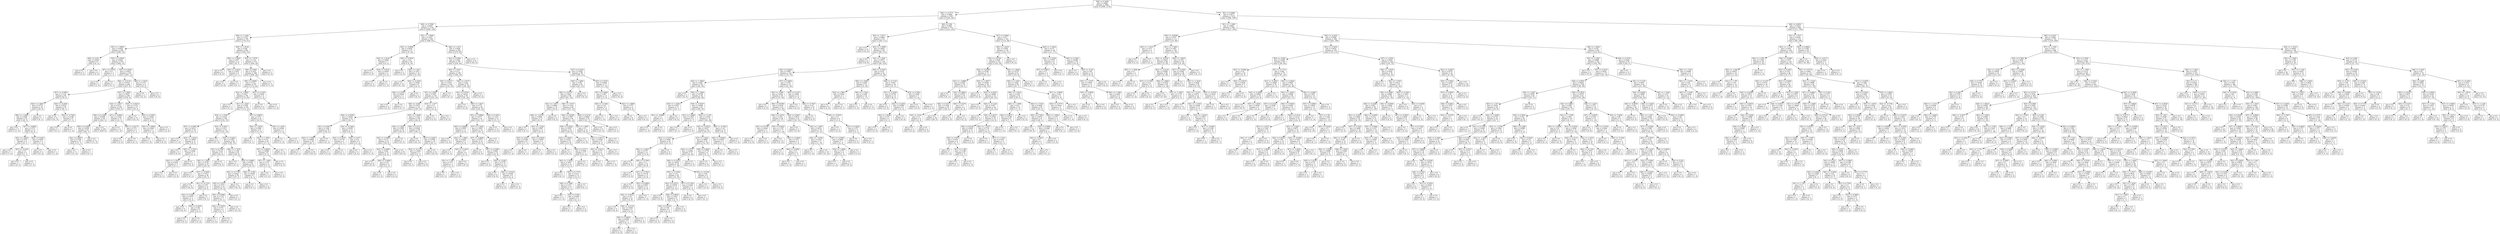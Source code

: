 digraph Tree {
node [shape=box] ;
0 [label="X[8] <= 0.1668\ngini = 0.4969\nsamples = 2982\nvalue = [1608, 1374]"] ;
1 [label="X[8] <= -0.2715\ngini = 0.3084\nsamples = 1507\nvalue = [1220, 287]"] ;
0 -> 1 [labeldistance=2.5, labelangle=45, headlabel="True"] ;
2 [label="X[8] <= -0.7098\ngini = 0.2003\nsamples = 1134\nvalue = [1006, 128]"] ;
1 -> 2 ;
3 [label="X[8] <= -1.1482\ngini = 0.1153\nsamples = 765\nvalue = [718, 47]"] ;
2 -> 3 ;
4 [label="X[5] <= -1.9999\ngini = 0.0564\nsamples = 482\nvalue = [468, 14]"] ;
3 -> 4 ;
5 [label="X[0] <= 0.421\ngini = 0.4444\nsamples = 6\nvalue = [4, 2]"] ;
4 -> 5 ;
6 [label="gini = 0.0\nsamples = 2\nvalue = [0, 2]"] ;
5 -> 6 ;
7 [label="gini = 0.0\nsamples = 4\nvalue = [4, 0]"] ;
5 -> 7 ;
8 [label="X[3] <= -2.9549\ngini = 0.0491\nsamples = 476\nvalue = [464, 12]"] ;
4 -> 8 ;
9 [label="X[7] <= 0.2104\ngini = 0.5\nsamples = 2\nvalue = [1, 1]"] ;
8 -> 9 ;
10 [label="gini = 0.0\nsamples = 1\nvalue = [1, 0]"] ;
9 -> 10 ;
11 [label="gini = 0.0\nsamples = 1\nvalue = [0, 1]"] ;
9 -> 11 ;
12 [label="X[5] <= 0.4528\ngini = 0.0453\nsamples = 474\nvalue = [463, 11]"] ;
8 -> 12 ;
13 [label="X[6] <= -0.2118\ngini = 0.0379\nsamples = 466\nvalue = [457, 9]"] ;
12 -> 13 ;
14 [label="X[7] <= -0.5993\ngini = 0.1132\nsamples = 83\nvalue = [78, 5]"] ;
13 -> 14 ;
15 [label="X[3] <= 1.0847\ngini = 0.2778\nsamples = 24\nvalue = [20, 4]"] ;
14 -> 15 ;
16 [label="X[8] <= -1.5865\ngini = 0.2268\nsamples = 23\nvalue = [20, 3]"] ;
15 -> 16 ;
17 [label="gini = 0.0\nsamples = 11\nvalue = [11, 0]"] ;
16 -> 17 ;
18 [label="X[7] <= -0.8692\ngini = 0.375\nsamples = 12\nvalue = [9, 3]"] ;
16 -> 18 ;
19 [label="X[2] <= 1.4044\ngini = 0.1975\nsamples = 9\nvalue = [8, 1]"] ;
18 -> 19 ;
20 [label="gini = 0.0\nsamples = 7\nvalue = [7, 0]"] ;
19 -> 20 ;
21 [label="X[5] <= -0.2433\ngini = 0.5\nsamples = 2\nvalue = [1, 1]"] ;
19 -> 21 ;
22 [label="gini = 0.0\nsamples = 1\nvalue = [0, 1]"] ;
21 -> 22 ;
23 [label="gini = 0.0\nsamples = 1\nvalue = [1, 0]"] ;
21 -> 23 ;
24 [label="X[3] <= 0.4443\ngini = 0.4444\nsamples = 3\nvalue = [1, 2]"] ;
18 -> 24 ;
25 [label="gini = 0.0\nsamples = 2\nvalue = [0, 2]"] ;
24 -> 25 ;
26 [label="gini = 0.0\nsamples = 1\nvalue = [1, 0]"] ;
24 -> 26 ;
27 [label="gini = 0.0\nsamples = 1\nvalue = [0, 1]"] ;
15 -> 27 ;
28 [label="X[4] <= -0.2044\ngini = 0.0333\nsamples = 59\nvalue = [58, 1]"] ;
14 -> 28 ;
29 [label="gini = 0.0\nsamples = 51\nvalue = [51, 0]"] ;
28 -> 29 ;
30 [label="X[5] <= -0.7404\ngini = 0.2188\nsamples = 8\nvalue = [7, 1]"] ;
28 -> 30 ;
31 [label="gini = 0.0\nsamples = 1\nvalue = [0, 1]"] ;
30 -> 31 ;
32 [label="gini = 0.0\nsamples = 7\nvalue = [7, 0]"] ;
30 -> 32 ;
33 [label="X[7] <= 1.0202\ngini = 0.0207\nsamples = 383\nvalue = [379, 4]"] ;
13 -> 33 ;
34 [label="X[3] <= 1.2817\ngini = 0.0112\nsamples = 356\nvalue = [354, 2]"] ;
33 -> 34 ;
35 [label="X[6] <= 0.1286\ngini = 0.0058\nsamples = 341\nvalue = [340, 1]"] ;
34 -> 35 ;
36 [label="X[0] <= 0.1882\ngini = 0.0238\nsamples = 83\nvalue = [82, 1]"] ;
35 -> 36 ;
37 [label="X[2] <= 0.0805\ngini = 0.1528\nsamples = 12\nvalue = [11, 1]"] ;
36 -> 37 ;
38 [label="gini = 0.0\nsamples = 11\nvalue = [11, 0]"] ;
37 -> 38 ;
39 [label="gini = 0.0\nsamples = 1\nvalue = [0, 1]"] ;
37 -> 39 ;
40 [label="gini = 0.0\nsamples = 71\nvalue = [71, 0]"] ;
36 -> 40 ;
41 [label="gini = 0.0\nsamples = 258\nvalue = [258, 0]"] ;
35 -> 41 ;
42 [label="X[7] <= -0.8692\ngini = 0.1244\nsamples = 15\nvalue = [14, 1]"] ;
34 -> 42 ;
43 [label="gini = 0.0\nsamples = 11\nvalue = [11, 0]"] ;
42 -> 43 ;
44 [label="X[6] <= -0.0173\ngini = 0.375\nsamples = 4\nvalue = [3, 1]"] ;
42 -> 44 ;
45 [label="gini = 0.0\nsamples = 3\nvalue = [3, 0]"] ;
44 -> 45 ;
46 [label="gini = 0.0\nsamples = 1\nvalue = [0, 1]"] ;
44 -> 46 ;
47 [label="X[4] <= -0.5616\ngini = 0.1372\nsamples = 27\nvalue = [25, 2]"] ;
33 -> 47 ;
48 [label="gini = 0.0\nsamples = 21\nvalue = [21, 0]"] ;
47 -> 48 ;
49 [label="X[3] <= -0.2947\ngini = 0.4444\nsamples = 6\nvalue = [4, 2]"] ;
47 -> 49 ;
50 [label="X[0] <= -1.9998\ngini = 0.4444\nsamples = 3\nvalue = [1, 2]"] ;
49 -> 50 ;
51 [label="gini = 0.0\nsamples = 1\nvalue = [1, 0]"] ;
50 -> 51 ;
52 [label="gini = 0.0\nsamples = 2\nvalue = [0, 2]"] ;
50 -> 52 ;
53 [label="gini = 0.0\nsamples = 3\nvalue = [3, 0]"] ;
49 -> 53 ;
54 [label="X[0] <= -1.5342\ngini = 0.375\nsamples = 8\nvalue = [6, 2]"] ;
12 -> 54 ;
55 [label="gini = 0.0\nsamples = 2\nvalue = [0, 2]"] ;
54 -> 55 ;
56 [label="gini = 0.0\nsamples = 6\nvalue = [6, 0]"] ;
54 -> 56 ;
57 [label="X[0] <= -1.8136\ngini = 0.206\nsamples = 283\nvalue = [250, 33]"] ;
3 -> 57 ;
58 [label="X[0] <= -2.3024\ngini = 0.497\nsamples = 13\nvalue = [6, 7]"] ;
57 -> 58 ;
59 [label="gini = 0.0\nsamples = 4\nvalue = [4, 0]"] ;
58 -> 59 ;
60 [label="X[5] <= -0.5415\ngini = 0.3457\nsamples = 9\nvalue = [2, 7]"] ;
58 -> 60 ;
61 [label="gini = 0.0\nsamples = 2\nvalue = [2, 0]"] ;
60 -> 61 ;
62 [label="gini = 0.0\nsamples = 7\nvalue = [0, 7]"] ;
60 -> 62 ;
63 [label="X[2] <= 1.7678\ngini = 0.174\nsamples = 270\nvalue = [244, 26]"] ;
57 -> 63 ;
64 [label="X[6] <= 0.858\ngini = 0.1631\nsamples = 268\nvalue = [244, 24]"] ;
63 -> 64 ;
65 [label="X[6] <= 0.8094\ngini = 0.214\nsamples = 197\nvalue = [173, 24]"] ;
64 -> 65 ;
66 [label="X[2] <= -1.8665\ngini = 0.2011\nsamples = 194\nvalue = [172, 22]"] ;
65 -> 66 ;
67 [label="gini = 0.0\nsamples = 1\nvalue = [0, 1]"] ;
66 -> 67 ;
68 [label="X[1] <= 1.3225\ngini = 0.1939\nsamples = 193\nvalue = [172, 21]"] ;
66 -> 68 ;
69 [label="X[5] <= -1.5359\ngini = 0.1618\nsamples = 169\nvalue = [154, 15]"] ;
68 -> 69 ;
70 [label="X[7] <= -0.5993\ngini = 0.4012\nsamples = 18\nvalue = [13, 5]"] ;
69 -> 70 ;
71 [label="gini = 0.0\nsamples = 7\nvalue = [7, 0]"] ;
70 -> 71 ;
72 [label="X[3] <= -1.8218\ngini = 0.4959\nsamples = 11\nvalue = [6, 5]"] ;
70 -> 72 ;
73 [label="gini = 0.0\nsamples = 4\nvalue = [4, 0]"] ;
72 -> 73 ;
74 [label="X[5] <= -1.7016\ngini = 0.4082\nsamples = 7\nvalue = [2, 5]"] ;
72 -> 74 ;
75 [label="X[3] <= -1.1814\ngini = 0.4444\nsamples = 3\nvalue = [2, 1]"] ;
74 -> 75 ;
76 [label="gini = 0.0\nsamples = 1\nvalue = [0, 1]"] ;
75 -> 76 ;
77 [label="gini = 0.0\nsamples = 2\nvalue = [2, 0]"] ;
75 -> 77 ;
78 [label="gini = 0.0\nsamples = 4\nvalue = [0, 4]"] ;
74 -> 78 ;
79 [label="X[3] <= -0.4917\ngini = 0.1237\nsamples = 151\nvalue = [141, 10]"] ;
69 -> 79 ;
80 [label="gini = 0.0\nsamples = 57\nvalue = [57, 0]"] ;
79 -> 80 ;
81 [label="X[0] <= 0.4442\ngini = 0.1901\nsamples = 94\nvalue = [84, 10]"] ;
79 -> 81 ;
82 [label="X[1] <= 0.3765\ngini = 0.3122\nsamples = 31\nvalue = [25, 6]"] ;
81 -> 82 ;
83 [label="X[4] <= -1.008\ngini = 0.2378\nsamples = 29\nvalue = [25, 4]"] ;
82 -> 83 ;
84 [label="gini = 0.0\nsamples = 1\nvalue = [0, 1]"] ;
83 -> 84 ;
85 [label="X[7] <= -0.0595\ngini = 0.1913\nsamples = 28\nvalue = [25, 3]"] ;
83 -> 85 ;
86 [label="gini = 0.0\nsamples = 16\nvalue = [16, 0]"] ;
85 -> 86 ;
87 [label="X[1] <= -0.1214\ngini = 0.375\nsamples = 12\nvalue = [9, 3]"] ;
85 -> 87 ;
88 [label="X[4] <= 0.1081\ngini = 0.2975\nsamples = 11\nvalue = [9, 2]"] ;
87 -> 88 ;
89 [label="gini = 0.0\nsamples = 6\nvalue = [6, 0]"] ;
88 -> 89 ;
90 [label="X[3] <= 0.4935\ngini = 0.48\nsamples = 5\nvalue = [3, 2]"] ;
88 -> 90 ;
91 [label="gini = 0.0\nsamples = 2\nvalue = [0, 2]"] ;
90 -> 91 ;
92 [label="gini = 0.0\nsamples = 3\nvalue = [3, 0]"] ;
90 -> 92 ;
93 [label="gini = 0.0\nsamples = 1\nvalue = [0, 1]"] ;
87 -> 93 ;
94 [label="gini = 0.0\nsamples = 2\nvalue = [0, 2]"] ;
82 -> 94 ;
95 [label="X[6] <= -1.7678\ngini = 0.1189\nsamples = 63\nvalue = [59, 4]"] ;
81 -> 95 ;
96 [label="gini = 0.0\nsamples = 1\nvalue = [0, 1]"] ;
95 -> 96 ;
97 [label="X[4] <= 0.6885\ngini = 0.0921\nsamples = 62\nvalue = [59, 3]"] ;
95 -> 97 ;
98 [label="X[5] <= -0.7736\ngini = 0.0655\nsamples = 59\nvalue = [57, 2]"] ;
97 -> 98 ;
99 [label="X[5] <= -0.873\ngini = 0.1975\nsamples = 18\nvalue = [16, 2]"] ;
98 -> 99 ;
100 [label="X[3] <= 0.0994\ngini = 0.1107\nsamples = 17\nvalue = [16, 1]"] ;
99 -> 100 ;
101 [label="X[2] <= 0.5478\ngini = 0.375\nsamples = 4\nvalue = [3, 1]"] ;
100 -> 101 ;
102 [label="gini = 0.0\nsamples = 3\nvalue = [3, 0]"] ;
101 -> 102 ;
103 [label="gini = 0.0\nsamples = 1\nvalue = [0, 1]"] ;
101 -> 103 ;
104 [label="gini = 0.0\nsamples = 13\nvalue = [13, 0]"] ;
100 -> 104 ;
105 [label="gini = 0.0\nsamples = 1\nvalue = [0, 1]"] ;
99 -> 105 ;
106 [label="gini = 0.0\nsamples = 41\nvalue = [41, 0]"] ;
98 -> 106 ;
107 [label="X[6] <= -0.382\ngini = 0.4444\nsamples = 3\nvalue = [2, 1]"] ;
97 -> 107 ;
108 [label="gini = 0.0\nsamples = 1\nvalue = [0, 1]"] ;
107 -> 108 ;
109 [label="gini = 0.0\nsamples = 2\nvalue = [2, 0]"] ;
107 -> 109 ;
110 [label="X[7] <= 0.8852\ngini = 0.375\nsamples = 24\nvalue = [18, 6]"] ;
68 -> 110 ;
111 [label="X[0] <= 1.3054\ngini = 0.3084\nsamples = 21\nvalue = [17, 4]"] ;
110 -> 111 ;
112 [label="gini = 0.0\nsamples = 1\nvalue = [0, 1]"] ;
111 -> 112 ;
113 [label="X[2] <= 1.3785\ngini = 0.255\nsamples = 20\nvalue = [17, 3]"] ;
111 -> 113 ;
114 [label="X[7] <= -0.8692\ngini = 0.4688\nsamples = 8\nvalue = [5, 3]"] ;
113 -> 114 ;
115 [label="X[7] <= -1.409\ngini = 0.375\nsamples = 4\nvalue = [1, 3]"] ;
114 -> 115 ;
116 [label="gini = 0.0\nsamples = 1\nvalue = [1, 0]"] ;
115 -> 116 ;
117 [label="gini = 0.0\nsamples = 3\nvalue = [0, 3]"] ;
115 -> 117 ;
118 [label="gini = 0.0\nsamples = 4\nvalue = [4, 0]"] ;
114 -> 118 ;
119 [label="gini = 0.0\nsamples = 12\nvalue = [12, 0]"] ;
113 -> 119 ;
120 [label="X[0] <= 1.4451\ngini = 0.4444\nsamples = 3\nvalue = [1, 2]"] ;
110 -> 120 ;
121 [label="gini = 0.0\nsamples = 1\nvalue = [1, 0]"] ;
120 -> 121 ;
122 [label="gini = 0.0\nsamples = 2\nvalue = [0, 2]"] ;
120 -> 122 ;
123 [label="X[1] <= 0.1525\ngini = 0.4444\nsamples = 3\nvalue = [1, 2]"] ;
65 -> 123 ;
124 [label="gini = 0.0\nsamples = 2\nvalue = [0, 2]"] ;
123 -> 124 ;
125 [label="gini = 0.0\nsamples = 1\nvalue = [1, 0]"] ;
123 -> 125 ;
126 [label="gini = 0.0\nsamples = 71\nvalue = [71, 0]"] ;
64 -> 126 ;
127 [label="gini = 0.0\nsamples = 2\nvalue = [0, 2]"] ;
63 -> 127 ;
128 [label="X[2] <= -1.5809\ngini = 0.3427\nsamples = 369\nvalue = [288, 81]"] ;
2 -> 128 ;
129 [label="X[3] <= -0.9844\ngini = 0.4444\nsamples = 27\nvalue = [9, 18]"] ;
128 -> 129 ;
130 [label="X[2] <= -1.8145\ngini = 0.4082\nsamples = 7\nvalue = [5, 2]"] ;
129 -> 130 ;
131 [label="gini = 0.0\nsamples = 4\nvalue = [4, 0]"] ;
130 -> 131 ;
132 [label="X[4] <= -0.8741\ngini = 0.4444\nsamples = 3\nvalue = [1, 2]"] ;
130 -> 132 ;
133 [label="gini = 0.0\nsamples = 2\nvalue = [0, 2]"] ;
132 -> 133 ;
134 [label="gini = 0.0\nsamples = 1\nvalue = [1, 0]"] ;
132 -> 134 ;
135 [label="X[6] <= -0.5035\ngini = 0.32\nsamples = 20\nvalue = [4, 16]"] ;
129 -> 135 ;
136 [label="gini = 0.0\nsamples = 2\nvalue = [2, 0]"] ;
135 -> 136 ;
137 [label="X[6] <= 1.247\ngini = 0.1975\nsamples = 18\nvalue = [2, 16]"] ;
135 -> 137 ;
138 [label="gini = 0.0\nsamples = 12\nvalue = [0, 12]"] ;
137 -> 138 ;
139 [label="X[3] <= -0.2454\ngini = 0.4444\nsamples = 6\nvalue = [2, 4]"] ;
137 -> 139 ;
140 [label="X[6] <= 2.2195\ngini = 0.4444\nsamples = 3\nvalue = [2, 1]"] ;
139 -> 140 ;
141 [label="gini = 0.0\nsamples = 2\nvalue = [2, 0]"] ;
140 -> 141 ;
142 [label="gini = 0.0\nsamples = 1\nvalue = [0, 1]"] ;
140 -> 142 ;
143 [label="gini = 0.0\nsamples = 3\nvalue = [0, 3]"] ;
139 -> 143 ;
144 [label="X[6] <= 1.1011\ngini = 0.3006\nsamples = 342\nvalue = [279, 63]"] ;
128 -> 144 ;
145 [label="X[3] <= 0.2965\ngini = 0.3343\nsamples = 297\nvalue = [234, 63]"] ;
144 -> 145 ;
146 [label="X[0] <= 1.0727\ngini = 0.271\nsamples = 198\nvalue = [166, 32]"] ;
145 -> 146 ;
147 [label="X[5] <= 0.8173\ngini = 0.1952\nsamples = 146\nvalue = [130, 16]"] ;
146 -> 147 ;
148 [label="X[7] <= 2.3697\ngini = 0.1855\nsamples = 145\nvalue = [130, 15]"] ;
147 -> 148 ;
149 [label="X[6] <= -0.309\ngini = 0.1674\nsamples = 141\nvalue = [128, 13]"] ;
148 -> 149 ;
150 [label="X[6] <= -0.4549\ngini = 0.2832\nsamples = 41\nvalue = [34, 7]"] ;
149 -> 150 ;
151 [label="X[1] <= 0.949\ngini = 0.1244\nsamples = 30\nvalue = [28, 2]"] ;
150 -> 151 ;
152 [label="X[0] <= -1.0687\ngini = 0.0666\nsamples = 29\nvalue = [28, 1]"] ;
151 -> 152 ;
153 [label="gini = 0.0\nsamples = 1\nvalue = [0, 1]"] ;
152 -> 153 ;
154 [label="gini = 0.0\nsamples = 28\nvalue = [28, 0]"] ;
152 -> 154 ;
155 [label="gini = 0.0\nsamples = 1\nvalue = [0, 1]"] ;
151 -> 155 ;
156 [label="X[3] <= -0.1962\ngini = 0.4959\nsamples = 11\nvalue = [6, 5]"] ;
150 -> 156 ;
157 [label="X[5] <= 0.1876\ngini = 0.2778\nsamples = 6\nvalue = [5, 1]"] ;
156 -> 157 ;
158 [label="gini = 0.0\nsamples = 5\nvalue = [5, 0]"] ;
157 -> 158 ;
159 [label="gini = 0.0\nsamples = 1\nvalue = [0, 1]"] ;
157 -> 159 ;
160 [label="X[0] <= 0.677\ngini = 0.32\nsamples = 5\nvalue = [1, 4]"] ;
156 -> 160 ;
161 [label="gini = 0.0\nsamples = 4\nvalue = [0, 4]"] ;
160 -> 161 ;
162 [label="gini = 0.0\nsamples = 1\nvalue = [1, 0]"] ;
160 -> 162 ;
163 [label="X[5] <= -1.0056\ngini = 0.1128\nsamples = 100\nvalue = [94, 6]"] ;
149 -> 163 ;
164 [label="X[0] <= 1.0261\ngini = 0.2509\nsamples = 34\nvalue = [29, 5]"] ;
163 -> 164 ;
165 [label="X[2] <= -0.3089\ngini = 0.213\nsamples = 33\nvalue = [29, 4]"] ;
164 -> 165 ;
166 [label="X[2] <= -0.4906\ngini = 0.426\nsamples = 13\nvalue = [9, 4]"] ;
165 -> 166 ;
167 [label="gini = 0.0\nsamples = 8\nvalue = [8, 0]"] ;
166 -> 167 ;
168 [label="X[6] <= -0.0902\ngini = 0.32\nsamples = 5\nvalue = [1, 4]"] ;
166 -> 168 ;
169 [label="gini = 0.0\nsamples = 1\nvalue = [1, 0]"] ;
168 -> 169 ;
170 [label="gini = 0.0\nsamples = 4\nvalue = [0, 4]"] ;
168 -> 170 ;
171 [label="gini = 0.0\nsamples = 20\nvalue = [20, 0]"] ;
165 -> 171 ;
172 [label="gini = 0.0\nsamples = 1\nvalue = [0, 1]"] ;
164 -> 172 ;
173 [label="X[6] <= 0.3717\ngini = 0.0298\nsamples = 66\nvalue = [65, 1]"] ;
163 -> 173 ;
174 [label="gini = 0.0\nsamples = 41\nvalue = [41, 0]"] ;
173 -> 174 ;
175 [label="X[6] <= 0.4447\ngini = 0.0768\nsamples = 25\nvalue = [24, 1]"] ;
173 -> 175 ;
176 [label="X[2] <= -0.1272\ngini = 0.4444\nsamples = 3\nvalue = [2, 1]"] ;
175 -> 176 ;
177 [label="gini = 0.0\nsamples = 1\nvalue = [0, 1]"] ;
176 -> 177 ;
178 [label="gini = 0.0\nsamples = 2\nvalue = [2, 0]"] ;
176 -> 178 ;
179 [label="gini = 0.0\nsamples = 22\nvalue = [22, 0]"] ;
175 -> 179 ;
180 [label="X[3] <= -1.477\ngini = 0.5\nsamples = 4\nvalue = [2, 2]"] ;
148 -> 180 ;
181 [label="gini = 0.0\nsamples = 2\nvalue = [2, 0]"] ;
180 -> 181 ;
182 [label="gini = 0.0\nsamples = 2\nvalue = [0, 2]"] ;
180 -> 182 ;
183 [label="gini = 0.0\nsamples = 1\nvalue = [0, 1]"] ;
147 -> 183 ;
184 [label="X[0] <= 1.8175\ngini = 0.426\nsamples = 52\nvalue = [36, 16]"] ;
146 -> 184 ;
185 [label="X[1] <= 0.9739\ngini = 0.4032\nsamples = 50\nvalue = [36, 14]"] ;
184 -> 185 ;
186 [label="gini = 0.0\nsamples = 2\nvalue = [0, 2]"] ;
185 -> 186 ;
187 [label="X[0] <= 1.4917\ngini = 0.375\nsamples = 48\nvalue = [36, 12]"] ;
185 -> 187 ;
188 [label="X[3] <= -0.8858\ngini = 0.4377\nsamples = 34\nvalue = [23, 11]"] ;
187 -> 188 ;
189 [label="X[6] <= -0.8926\ngini = 0.4959\nsamples = 11\nvalue = [5, 6]"] ;
188 -> 189 ;
190 [label="gini = 0.0\nsamples = 2\nvalue = [2, 0]"] ;
189 -> 190 ;
191 [label="X[4] <= -1.1866\ngini = 0.4444\nsamples = 9\nvalue = [3, 6]"] ;
189 -> 191 ;
192 [label="gini = 0.0\nsamples = 3\nvalue = [0, 3]"] ;
191 -> 192 ;
193 [label="X[5] <= -0.2433\ngini = 0.5\nsamples = 6\nvalue = [3, 3]"] ;
191 -> 193 ;
194 [label="X[1] <= 1.198\ngini = 0.375\nsamples = 4\nvalue = [3, 1]"] ;
193 -> 194 ;
195 [label="gini = 0.0\nsamples = 1\nvalue = [0, 1]"] ;
194 -> 195 ;
196 [label="gini = 0.0\nsamples = 3\nvalue = [3, 0]"] ;
194 -> 196 ;
197 [label="gini = 0.0\nsamples = 2\nvalue = [0, 2]"] ;
193 -> 197 ;
198 [label="X[7] <= 1.0202\ngini = 0.3403\nsamples = 23\nvalue = [18, 5]"] ;
188 -> 198 ;
199 [label="X[7] <= -0.8692\ngini = 0.2975\nsamples = 22\nvalue = [18, 4]"] ;
198 -> 199 ;
200 [label="gini = 0.0\nsamples = 8\nvalue = [8, 0]"] ;
199 -> 200 ;
201 [label="X[7] <= -0.5993\ngini = 0.4082\nsamples = 14\nvalue = [10, 4]"] ;
199 -> 201 ;
202 [label="gini = 0.0\nsamples = 2\nvalue = [0, 2]"] ;
201 -> 202 ;
203 [label="X[4] <= -0.383\ngini = 0.2778\nsamples = 12\nvalue = [10, 2]"] ;
201 -> 203 ;
204 [label="gini = 0.0\nsamples = 6\nvalue = [6, 0]"] ;
203 -> 204 ;
205 [label="X[6] <= -0.3334\ngini = 0.4444\nsamples = 6\nvalue = [4, 2]"] ;
203 -> 205 ;
206 [label="gini = 0.0\nsamples = 4\nvalue = [4, 0]"] ;
205 -> 206 ;
207 [label="gini = 0.0\nsamples = 2\nvalue = [0, 2]"] ;
205 -> 207 ;
208 [label="gini = 0.0\nsamples = 1\nvalue = [0, 1]"] ;
198 -> 208 ;
209 [label="X[6] <= 0.3474\ngini = 0.1327\nsamples = 14\nvalue = [13, 1]"] ;
187 -> 209 ;
210 [label="gini = 0.0\nsamples = 13\nvalue = [13, 0]"] ;
209 -> 210 ;
211 [label="gini = 0.0\nsamples = 1\nvalue = [0, 1]"] ;
209 -> 211 ;
212 [label="gini = 0.0\nsamples = 2\nvalue = [0, 2]"] ;
184 -> 212 ;
213 [label="X[7] <= 0.2104\ngini = 0.4302\nsamples = 99\nvalue = [68, 31]"] ;
145 -> 213 ;
214 [label="X[6] <= 1.0282\ngini = 0.381\nsamples = 82\nvalue = [61, 21]"] ;
213 -> 214 ;
215 [label="X[6] <= -0.6737\ngini = 0.3622\nsamples = 80\nvalue = [61, 19]"] ;
214 -> 215 ;
216 [label="X[1] <= 1.3971\ngini = 0.4898\nsamples = 14\nvalue = [8, 6]"] ;
215 -> 216 ;
217 [label="X[6] <= -1.6219\ngini = 0.4444\nsamples = 12\nvalue = [8, 4]"] ;
216 -> 217 ;
218 [label="gini = 0.0\nsamples = 1\nvalue = [0, 1]"] ;
217 -> 218 ;
219 [label="X[3] <= 1.2325\ngini = 0.3967\nsamples = 11\nvalue = [8, 3]"] ;
217 -> 219 ;
220 [label="X[5] <= 0.287\ngini = 0.2188\nsamples = 8\nvalue = [7, 1]"] ;
219 -> 220 ;
221 [label="gini = 0.0\nsamples = 7\nvalue = [7, 0]"] ;
220 -> 221 ;
222 [label="gini = 0.0\nsamples = 1\nvalue = [0, 1]"] ;
220 -> 222 ;
223 [label="X[2] <= 0.0026\ngini = 0.4444\nsamples = 3\nvalue = [1, 2]"] ;
219 -> 223 ;
224 [label="gini = 0.0\nsamples = 1\nvalue = [1, 0]"] ;
223 -> 224 ;
225 [label="gini = 0.0\nsamples = 2\nvalue = [0, 2]"] ;
223 -> 225 ;
226 [label="gini = 0.0\nsamples = 2\nvalue = [0, 2]"] ;
216 -> 226 ;
227 [label="X[0] <= 1.0727\ngini = 0.3163\nsamples = 66\nvalue = [53, 13]"] ;
215 -> 227 ;
228 [label="X[0] <= 0.8399\ngini = 0.3967\nsamples = 44\nvalue = [32, 12]"] ;
227 -> 228 ;
229 [label="X[6] <= 0.4204\ngini = 0.3047\nsamples = 32\nvalue = [26, 6]"] ;
228 -> 229 ;
230 [label="X[2] <= -0.8021\ngini = 0.4321\nsamples = 19\nvalue = [13, 6]"] ;
229 -> 230 ;
231 [label="gini = 0.0\nsamples = 2\nvalue = [0, 2]"] ;
230 -> 231 ;
232 [label="X[6] <= 0.3717\ngini = 0.3599\nsamples = 17\nvalue = [13, 4]"] ;
230 -> 232 ;
233 [label="X[5] <= -1.3039\ngini = 0.3047\nsamples = 16\nvalue = [13, 3]"] ;
232 -> 233 ;
234 [label="gini = 0.0\nsamples = 1\nvalue = [0, 1]"] ;
233 -> 234 ;
235 [label="X[5] <= 0.7179\ngini = 0.2311\nsamples = 15\nvalue = [13, 2]"] ;
233 -> 235 ;
236 [label="X[0] <= 0.7468\ngini = 0.1327\nsamples = 14\nvalue = [13, 1]"] ;
235 -> 236 ;
237 [label="gini = 0.0\nsamples = 11\nvalue = [11, 0]"] ;
236 -> 237 ;
238 [label="X[3] <= 0.592\ngini = 0.4444\nsamples = 3\nvalue = [2, 1]"] ;
236 -> 238 ;
239 [label="gini = 0.0\nsamples = 1\nvalue = [0, 1]"] ;
238 -> 239 ;
240 [label="gini = 0.0\nsamples = 2\nvalue = [2, 0]"] ;
238 -> 240 ;
241 [label="gini = 0.0\nsamples = 1\nvalue = [0, 1]"] ;
235 -> 241 ;
242 [label="gini = 0.0\nsamples = 1\nvalue = [0, 1]"] ;
232 -> 242 ;
243 [label="gini = 0.0\nsamples = 13\nvalue = [13, 0]"] ;
229 -> 243 ;
244 [label="X[3] <= 1.0847\ngini = 0.5\nsamples = 12\nvalue = [6, 6]"] ;
228 -> 244 ;
245 [label="X[3] <= 0.6413\ngini = 0.4444\nsamples = 9\nvalue = [6, 3]"] ;
244 -> 245 ;
246 [label="X[5] <= -0.0112\ngini = 0.375\nsamples = 4\nvalue = [1, 3]"] ;
245 -> 246 ;
247 [label="gini = 0.0\nsamples = 3\nvalue = [0, 3]"] ;
246 -> 247 ;
248 [label="gini = 0.0\nsamples = 1\nvalue = [1, 0]"] ;
246 -> 248 ;
249 [label="gini = 0.0\nsamples = 5\nvalue = [5, 0]"] ;
245 -> 249 ;
250 [label="gini = 0.0\nsamples = 3\nvalue = [0, 3]"] ;
244 -> 250 ;
251 [label="X[6] <= 0.5176\ngini = 0.0868\nsamples = 22\nvalue = [21, 1]"] ;
227 -> 251 ;
252 [label="gini = 0.0\nsamples = 21\nvalue = [21, 0]"] ;
251 -> 252 ;
253 [label="gini = 0.0\nsamples = 1\nvalue = [0, 1]"] ;
251 -> 253 ;
254 [label="gini = 0.0\nsamples = 2\nvalue = [0, 2]"] ;
214 -> 254 ;
255 [label="X[5] <= 0.3533\ngini = 0.4844\nsamples = 17\nvalue = [7, 10]"] ;
213 -> 255 ;
256 [label="X[7] <= 0.4804\ngini = 0.497\nsamples = 13\nvalue = [7, 6]"] ;
255 -> 256 ;
257 [label="X[0] <= -0.1842\ngini = 0.32\nsamples = 5\nvalue = [1, 4]"] ;
256 -> 257 ;
258 [label="gini = 0.0\nsamples = 1\nvalue = [1, 0]"] ;
257 -> 258 ;
259 [label="gini = 0.0\nsamples = 4\nvalue = [0, 4]"] ;
257 -> 259 ;
260 [label="X[2] <= 1.0669\ngini = 0.375\nsamples = 8\nvalue = [6, 2]"] ;
256 -> 260 ;
261 [label="gini = 0.0\nsamples = 6\nvalue = [6, 0]"] ;
260 -> 261 ;
262 [label="gini = 0.0\nsamples = 2\nvalue = [0, 2]"] ;
260 -> 262 ;
263 [label="gini = 0.0\nsamples = 4\nvalue = [0, 4]"] ;
255 -> 263 ;
264 [label="gini = 0.0\nsamples = 45\nvalue = [45, 0]"] ;
144 -> 264 ;
265 [label="X[6] <= 0.08\ngini = 0.4891\nsamples = 373\nvalue = [214, 159]"] ;
1 -> 265 ;
266 [label="X[3] <= -1.8711\ngini = 0.4986\nsamples = 211\nvalue = [100, 111]"] ;
265 -> 266 ;
267 [label="gini = 0.0\nsamples = 10\nvalue = [10, 0]"] ;
266 -> 267 ;
268 [label="X[2] <= -1.5809\ngini = 0.4945\nsamples = 201\nvalue = [90, 111]"] ;
266 -> 268 ;
269 [label="gini = 0.0\nsamples = 8\nvalue = [0, 8]"] ;
268 -> 269 ;
270 [label="X[1] <= 1.3225\ngini = 0.4977\nsamples = 193\nvalue = [90, 103]"] ;
268 -> 270 ;
271 [label="X[4] <= 0.0634\ngini = 0.4997\nsamples = 152\nvalue = [78, 74]"] ;
270 -> 271 ;
272 [label="X[4] <= -1.5884\ngini = 0.484\nsamples = 95\nvalue = [56, 39]"] ;
271 -> 272 ;
273 [label="gini = 0.0\nsamples = 3\nvalue = [0, 3]"] ;
272 -> 273 ;
274 [label="X[4] <= -1.1866\ngini = 0.4764\nsamples = 92\nvalue = [56, 36]"] ;
272 -> 274 ;
275 [label="X[3] <= -1.3292\ngini = 0.1653\nsamples = 11\nvalue = [10, 1]"] ;
274 -> 275 ;
276 [label="X[1] <= -0.0965\ngini = 0.5\nsamples = 2\nvalue = [1, 1]"] ;
275 -> 276 ;
277 [label="gini = 0.0\nsamples = 1\nvalue = [1, 0]"] ;
276 -> 277 ;
278 [label="gini = 0.0\nsamples = 1\nvalue = [0, 1]"] ;
276 -> 278 ;
279 [label="gini = 0.0\nsamples = 9\nvalue = [9, 0]"] ;
275 -> 279 ;
280 [label="X[4] <= -0.9187\ngini = 0.4908\nsamples = 81\nvalue = [46, 35]"] ;
274 -> 280 ;
281 [label="X[1] <= 1.0486\ngini = 0.3457\nsamples = 9\nvalue = [2, 7]"] ;
280 -> 281 ;
282 [label="gini = 0.0\nsamples = 7\nvalue = [0, 7]"] ;
281 -> 282 ;
283 [label="gini = 0.0\nsamples = 2\nvalue = [2, 0]"] ;
281 -> 283 ;
284 [label="X[0] <= 1.1192\ngini = 0.4753\nsamples = 72\nvalue = [44, 28]"] ;
280 -> 284 ;
285 [label="X[2] <= -0.0233\ngini = 0.4917\nsamples = 62\nvalue = [35, 27]"] ;
284 -> 285 ;
286 [label="X[2] <= -0.1272\ngini = 0.3995\nsamples = 29\nvalue = [21, 8]"] ;
285 -> 286 ;
287 [label="X[6] <= -1.0627\ngini = 0.4717\nsamples = 21\nvalue = [13, 8]"] ;
286 -> 287 ;
288 [label="gini = 0.0\nsamples = 5\nvalue = [5, 0]"] ;
287 -> 288 ;
289 [label="X[4] <= -0.7402\ngini = 0.5\nsamples = 16\nvalue = [8, 8]"] ;
287 -> 289 ;
290 [label="gini = 0.0\nsamples = 3\nvalue = [3, 0]"] ;
289 -> 290 ;
291 [label="X[7] <= -0.7342\ngini = 0.4734\nsamples = 13\nvalue = [5, 8]"] ;
289 -> 291 ;
292 [label="gini = 0.0\nsamples = 2\nvalue = [2, 0]"] ;
291 -> 292 ;
293 [label="X[3] <= 0.6906\ngini = 0.3967\nsamples = 11\nvalue = [3, 8]"] ;
291 -> 293 ;
294 [label="X[4] <= -0.5616\ngini = 0.32\nsamples = 10\nvalue = [2, 8]"] ;
293 -> 294 ;
295 [label="gini = 0.0\nsamples = 4\nvalue = [0, 4]"] ;
294 -> 295 ;
296 [label="X[6] <= -0.2118\ngini = 0.4444\nsamples = 6\nvalue = [2, 4]"] ;
294 -> 296 ;
297 [label="X[2] <= -0.2829\ngini = 0.4444\nsamples = 3\nvalue = [2, 1]"] ;
296 -> 297 ;
298 [label="gini = 0.0\nsamples = 2\nvalue = [2, 0]"] ;
297 -> 298 ;
299 [label="gini = 0.0\nsamples = 1\nvalue = [0, 1]"] ;
297 -> 299 ;
300 [label="gini = 0.0\nsamples = 3\nvalue = [0, 3]"] ;
296 -> 300 ;
301 [label="gini = 0.0\nsamples = 1\nvalue = [1, 0]"] ;
293 -> 301 ;
302 [label="gini = 0.0\nsamples = 8\nvalue = [8, 0]"] ;
286 -> 302 ;
303 [label="X[7] <= 1.0202\ngini = 0.4885\nsamples = 33\nvalue = [14, 19]"] ;
285 -> 303 ;
304 [label="X[0] <= 1.0727\ngini = 0.4444\nsamples = 27\nvalue = [9, 18]"] ;
303 -> 304 ;
305 [label="X[6] <= -0.1632\ngini = 0.4032\nsamples = 25\nvalue = [7, 18]"] ;
304 -> 305 ;
306 [label="X[5] <= -0.1438\ngini = 0.32\nsamples = 20\nvalue = [4, 16]"] ;
305 -> 306 ;
307 [label="X[3] <= 0.2472\ngini = 0.2076\nsamples = 17\nvalue = [2, 15]"] ;
306 -> 307 ;
308 [label="gini = 0.0\nsamples = 8\nvalue = [0, 8]"] ;
307 -> 308 ;
309 [label="X[0] <= 0.8632\ngini = 0.3457\nsamples = 9\nvalue = [2, 7]"] ;
307 -> 309 ;
310 [label="X[2] <= 0.5218\ngini = 0.48\nsamples = 5\nvalue = [2, 3]"] ;
309 -> 310 ;
311 [label="gini = 0.0\nsamples = 3\nvalue = [0, 3]"] ;
310 -> 311 ;
312 [label="gini = 0.0\nsamples = 2\nvalue = [2, 0]"] ;
310 -> 312 ;
313 [label="gini = 0.0\nsamples = 4\nvalue = [0, 4]"] ;
309 -> 313 ;
314 [label="X[7] <= 0.7503\ngini = 0.4444\nsamples = 3\nvalue = [2, 1]"] ;
306 -> 314 ;
315 [label="gini = 0.0\nsamples = 2\nvalue = [2, 0]"] ;
314 -> 315 ;
316 [label="gini = 0.0\nsamples = 1\nvalue = [0, 1]"] ;
314 -> 316 ;
317 [label="X[5] <= -0.2764\ngini = 0.48\nsamples = 5\nvalue = [3, 2]"] ;
305 -> 317 ;
318 [label="gini = 0.0\nsamples = 3\nvalue = [3, 0]"] ;
317 -> 318 ;
319 [label="gini = 0.0\nsamples = 2\nvalue = [0, 2]"] ;
317 -> 319 ;
320 [label="gini = 0.0\nsamples = 2\nvalue = [2, 0]"] ;
304 -> 320 ;
321 [label="X[0] <= 0.9563\ngini = 0.2778\nsamples = 6\nvalue = [5, 1]"] ;
303 -> 321 ;
322 [label="gini = 0.0\nsamples = 5\nvalue = [5, 0]"] ;
321 -> 322 ;
323 [label="gini = 0.0\nsamples = 1\nvalue = [0, 1]"] ;
321 -> 323 ;
324 [label="X[4] <= -0.7402\ngini = 0.18\nsamples = 10\nvalue = [9, 1]"] ;
284 -> 324 ;
325 [label="X[6] <= -0.6008\ngini = 0.4444\nsamples = 3\nvalue = [2, 1]"] ;
324 -> 325 ;
326 [label="gini = 0.0\nsamples = 1\nvalue = [0, 1]"] ;
325 -> 326 ;
327 [label="gini = 0.0\nsamples = 2\nvalue = [2, 0]"] ;
325 -> 327 ;
328 [label="gini = 0.0\nsamples = 7\nvalue = [7, 0]"] ;
324 -> 328 ;
329 [label="X[7] <= 0.4804\ngini = 0.474\nsamples = 57\nvalue = [22, 35]"] ;
271 -> 329 ;
330 [label="X[2] <= -0.906\ngini = 0.4444\nsamples = 45\nvalue = [15, 30]"] ;
329 -> 330 ;
331 [label="gini = 0.0\nsamples = 2\nvalue = [2, 0]"] ;
330 -> 331 ;
332 [label="X[0] <= 0.8399\ngini = 0.4218\nsamples = 43\nvalue = [13, 30]"] ;
330 -> 332 ;
333 [label="X[4] <= 0.1974\ngini = 0.255\nsamples = 20\nvalue = [3, 17]"] ;
332 -> 333 ;
334 [label="X[1] <= 0.5756\ngini = 0.4444\nsamples = 3\nvalue = [2, 1]"] ;
333 -> 334 ;
335 [label="gini = 0.0\nsamples = 2\nvalue = [2, 0]"] ;
334 -> 335 ;
336 [label="gini = 0.0\nsamples = 1\nvalue = [0, 1]"] ;
334 -> 336 ;
337 [label="X[5] <= 0.9831\ngini = 0.1107\nsamples = 17\nvalue = [1, 16]"] ;
333 -> 337 ;
338 [label="gini = 0.0\nsamples = 13\nvalue = [0, 13]"] ;
337 -> 338 ;
339 [label="X[6] <= -0.2604\ngini = 0.375\nsamples = 4\nvalue = [1, 3]"] ;
337 -> 339 ;
340 [label="gini = 0.0\nsamples = 2\nvalue = [0, 2]"] ;
339 -> 340 ;
341 [label="X[6] <= -0.0902\ngini = 0.5\nsamples = 2\nvalue = [1, 1]"] ;
339 -> 341 ;
342 [label="gini = 0.0\nsamples = 1\nvalue = [1, 0]"] ;
341 -> 342 ;
343 [label="gini = 0.0\nsamples = 1\nvalue = [0, 1]"] ;
341 -> 343 ;
344 [label="X[2] <= 0.9631\ngini = 0.4915\nsamples = 23\nvalue = [10, 13]"] ;
332 -> 344 ;
345 [label="gini = 0.0\nsamples = 5\nvalue = [5, 0]"] ;
344 -> 345 ;
346 [label="X[2] <= 1.1967\ngini = 0.4012\nsamples = 18\nvalue = [5, 13]"] ;
344 -> 346 ;
347 [label="X[6] <= -1.6706\ngini = 0.1653\nsamples = 11\nvalue = [1, 10]"] ;
346 -> 347 ;
348 [label="gini = 0.0\nsamples = 1\nvalue = [1, 0]"] ;
347 -> 348 ;
349 [label="gini = 0.0\nsamples = 10\nvalue = [0, 10]"] ;
347 -> 349 ;
350 [label="X[7] <= -0.5993\ngini = 0.4898\nsamples = 7\nvalue = [4, 3]"] ;
346 -> 350 ;
351 [label="X[2] <= 1.3006\ngini = 0.375\nsamples = 4\nvalue = [1, 3]"] ;
350 -> 351 ;
352 [label="gini = 0.0\nsamples = 1\nvalue = [1, 0]"] ;
351 -> 352 ;
353 [label="gini = 0.0\nsamples = 3\nvalue = [0, 3]"] ;
351 -> 353 ;
354 [label="gini = 0.0\nsamples = 3\nvalue = [3, 0]"] ;
350 -> 354 ;
355 [label="X[4] <= 0.1527\ngini = 0.4861\nsamples = 12\nvalue = [7, 5]"] ;
329 -> 355 ;
356 [label="gini = 0.0\nsamples = 2\nvalue = [0, 2]"] ;
355 -> 356 ;
357 [label="X[6] <= -0.7467\ngini = 0.42\nsamples = 10\nvalue = [7, 3]"] ;
355 -> 357 ;
358 [label="gini = 0.0\nsamples = 4\nvalue = [4, 0]"] ;
357 -> 358 ;
359 [label="X[6] <= -0.5035\ngini = 0.5\nsamples = 6\nvalue = [3, 3]"] ;
357 -> 359 ;
360 [label="gini = 0.0\nsamples = 2\nvalue = [0, 2]"] ;
359 -> 360 ;
361 [label="X[1] <= 0.9242\ngini = 0.375\nsamples = 4\nvalue = [3, 1]"] ;
359 -> 361 ;
362 [label="gini = 0.0\nsamples = 3\nvalue = [3, 0]"] ;
361 -> 362 ;
363 [label="gini = 0.0\nsamples = 1\nvalue = [0, 1]"] ;
361 -> 363 ;
364 [label="X[6] <= -0.5035\ngini = 0.414\nsamples = 41\nvalue = [12, 29]"] ;
270 -> 364 ;
365 [label="X[0] <= 1.2589\ngini = 0.2449\nsamples = 21\nvalue = [3, 18]"] ;
364 -> 365 ;
366 [label="X[2] <= 1.5861\ngini = 0.4444\nsamples = 3\nvalue = [2, 1]"] ;
365 -> 366 ;
367 [label="gini = 0.0\nsamples = 2\nvalue = [2, 0]"] ;
366 -> 367 ;
368 [label="gini = 0.0\nsamples = 1\nvalue = [0, 1]"] ;
366 -> 368 ;
369 [label="X[6] <= -1.7921\ngini = 0.1049\nsamples = 18\nvalue = [1, 17]"] ;
365 -> 369 ;
370 [label="gini = 0.0\nsamples = 1\nvalue = [1, 0]"] ;
369 -> 370 ;
371 [label="gini = 0.0\nsamples = 17\nvalue = [0, 17]"] ;
369 -> 371 ;
372 [label="X[6] <= -0.1145\ngini = 0.495\nsamples = 20\nvalue = [9, 11]"] ;
364 -> 372 ;
373 [label="X[7] <= -0.3294\ngini = 0.4734\nsamples = 13\nvalue = [8, 5]"] ;
372 -> 373 ;
374 [label="gini = 0.0\nsamples = 5\nvalue = [5, 0]"] ;
373 -> 374 ;
375 [label="X[3] <= -0.2454\ngini = 0.4688\nsamples = 8\nvalue = [3, 5]"] ;
373 -> 375 ;
376 [label="X[2] <= 1.9236\ngini = 0.375\nsamples = 4\nvalue = [3, 1]"] ;
375 -> 376 ;
377 [label="gini = 0.0\nsamples = 3\nvalue = [3, 0]"] ;
376 -> 377 ;
378 [label="gini = 0.0\nsamples = 1\nvalue = [0, 1]"] ;
376 -> 378 ;
379 [label="gini = 0.0\nsamples = 4\nvalue = [0, 4]"] ;
375 -> 379 ;
380 [label="X[3] <= 0.7891\ngini = 0.2449\nsamples = 7\nvalue = [1, 6]"] ;
372 -> 380 ;
381 [label="gini = 0.0\nsamples = 6\nvalue = [0, 6]"] ;
380 -> 381 ;
382 [label="gini = 0.0\nsamples = 1\nvalue = [1, 0]"] ;
380 -> 382 ;
383 [label="X[7] <= 0.4804\ngini = 0.417\nsamples = 162\nvalue = [114, 48]"] ;
265 -> 383 ;
384 [label="X[0] <= 1.4218\ngini = 0.3556\nsamples = 134\nvalue = [103, 31]"] ;
383 -> 384 ;
385 [label="X[5] <= -0.2764\ngini = 0.3429\nsamples = 132\nvalue = [103, 29]"] ;
384 -> 385 ;
386 [label="X[4] <= -0.6509\ngini = 0.4166\nsamples = 71\nvalue = [50, 21]"] ;
385 -> 386 ;
387 [label="X[1] <= -1.8888\ngini = 0.2449\nsamples = 35\nvalue = [30, 5]"] ;
386 -> 387 ;
388 [label="gini = 0.0\nsamples = 1\nvalue = [0, 1]"] ;
387 -> 388 ;
389 [label="X[2] <= 0.8852\ngini = 0.2076\nsamples = 34\nvalue = [30, 4]"] ;
387 -> 389 ;
390 [label="X[6] <= 0.3231\ngini = 0.1244\nsamples = 30\nvalue = [28, 2]"] ;
389 -> 390 ;
391 [label="X[3] <= -0.541\ngini = 0.5\nsamples = 4\nvalue = [2, 2]"] ;
390 -> 391 ;
392 [label="gini = 0.0\nsamples = 2\nvalue = [0, 2]"] ;
391 -> 392 ;
393 [label="gini = 0.0\nsamples = 2\nvalue = [2, 0]"] ;
391 -> 393 ;
394 [label="gini = 0.0\nsamples = 26\nvalue = [26, 0]"] ;
390 -> 394 ;
395 [label="X[6] <= 0.3474\ngini = 0.5\nsamples = 4\nvalue = [2, 2]"] ;
389 -> 395 ;
396 [label="gini = 0.0\nsamples = 2\nvalue = [2, 0]"] ;
395 -> 396 ;
397 [label="gini = 0.0\nsamples = 2\nvalue = [0, 2]"] ;
395 -> 397 ;
398 [label="X[2] <= -1.0877\ngini = 0.4938\nsamples = 36\nvalue = [20, 16]"] ;
386 -> 398 ;
399 [label="gini = 0.0\nsamples = 4\nvalue = [0, 4]"] ;
398 -> 399 ;
400 [label="X[2] <= -0.5425\ngini = 0.4688\nsamples = 32\nvalue = [20, 12]"] ;
398 -> 400 ;
401 [label="gini = 0.0\nsamples = 6\nvalue = [6, 0]"] ;
400 -> 401 ;
402 [label="X[0] <= -0.1144\ngini = 0.497\nsamples = 26\nvalue = [14, 12]"] ;
400 -> 402 ;
403 [label="gini = 0.0\nsamples = 3\nvalue = [0, 3]"] ;
402 -> 403 ;
404 [label="X[3] <= 0.2472\ngini = 0.4764\nsamples = 23\nvalue = [14, 9]"] ;
402 -> 404 ;
405 [label="X[6] <= 0.6149\ngini = 0.4628\nsamples = 11\nvalue = [4, 7]"] ;
404 -> 405 ;
406 [label="X[5] <= -0.873\ngini = 0.3457\nsamples = 9\nvalue = [2, 7]"] ;
405 -> 406 ;
407 [label="gini = 0.0\nsamples = 1\nvalue = [1, 0]"] ;
406 -> 407 ;
408 [label="X[1] <= 1.198\ngini = 0.2188\nsamples = 8\nvalue = [1, 7]"] ;
406 -> 408 ;
409 [label="gini = 0.0\nsamples = 7\nvalue = [0, 7]"] ;
408 -> 409 ;
410 [label="gini = 0.0\nsamples = 1\nvalue = [1, 0]"] ;
408 -> 410 ;
411 [label="gini = 0.0\nsamples = 2\nvalue = [2, 0]"] ;
405 -> 411 ;
412 [label="X[5] <= -1.2707\ngini = 0.2778\nsamples = 12\nvalue = [10, 2]"] ;
404 -> 412 ;
413 [label="gini = 0.0\nsamples = 1\nvalue = [0, 1]"] ;
412 -> 413 ;
414 [label="X[7] <= -1.2741\ngini = 0.1653\nsamples = 11\nvalue = [10, 1]"] ;
412 -> 414 ;
415 [label="gini = 0.0\nsamples = 1\nvalue = [0, 1]"] ;
414 -> 415 ;
416 [label="gini = 0.0\nsamples = 10\nvalue = [10, 0]"] ;
414 -> 416 ;
417 [label="X[4] <= 1.4028\ngini = 0.2279\nsamples = 61\nvalue = [53, 8]"] ;
385 -> 417 ;
418 [label="X[0] <= 1.1425\ngini = 0.2061\nsamples = 60\nvalue = [53, 7]"] ;
417 -> 418 ;
419 [label="X[0] <= -1.3015\ngini = 0.1653\nsamples = 55\nvalue = [50, 5]"] ;
418 -> 419 ;
420 [label="X[0] <= -1.3946\ngini = 0.42\nsamples = 10\nvalue = [7, 3]"] ;
419 -> 420 ;
421 [label="X[4] <= 0.8671\ngini = 0.2188\nsamples = 8\nvalue = [7, 1]"] ;
420 -> 421 ;
422 [label="gini = 0.0\nsamples = 7\nvalue = [7, 0]"] ;
421 -> 422 ;
423 [label="gini = 0.0\nsamples = 1\nvalue = [0, 1]"] ;
421 -> 423 ;
424 [label="gini = 0.0\nsamples = 2\nvalue = [0, 2]"] ;
420 -> 424 ;
425 [label="X[6] <= 1.7333\ngini = 0.0849\nsamples = 45\nvalue = [43, 2]"] ;
419 -> 425 ;
426 [label="X[0] <= 0.7003\ngini = 0.0476\nsamples = 41\nvalue = [40, 1]"] ;
425 -> 426 ;
427 [label="gini = 0.0\nsamples = 34\nvalue = [34, 0]"] ;
426 -> 427 ;
428 [label="X[3] <= 0.0994\ngini = 0.2449\nsamples = 7\nvalue = [6, 1]"] ;
426 -> 428 ;
429 [label="X[3] <= -0.4425\ngini = 0.5\nsamples = 2\nvalue = [1, 1]"] ;
428 -> 429 ;
430 [label="gini = 0.0\nsamples = 1\nvalue = [1, 0]"] ;
429 -> 430 ;
431 [label="gini = 0.0\nsamples = 1\nvalue = [0, 1]"] ;
429 -> 431 ;
432 [label="gini = 0.0\nsamples = 5\nvalue = [5, 0]"] ;
428 -> 432 ;
433 [label="X[6] <= 1.9034\ngini = 0.375\nsamples = 4\nvalue = [3, 1]"] ;
425 -> 433 ;
434 [label="gini = 0.0\nsamples = 1\nvalue = [0, 1]"] ;
433 -> 434 ;
435 [label="gini = 0.0\nsamples = 3\nvalue = [3, 0]"] ;
433 -> 435 ;
436 [label="X[7] <= -0.8692\ngini = 0.48\nsamples = 5\nvalue = [3, 2]"] ;
418 -> 436 ;
437 [label="X[5] <= -0.0775\ngini = 0.4444\nsamples = 3\nvalue = [1, 2]"] ;
436 -> 437 ;
438 [label="gini = 0.0\nsamples = 1\nvalue = [1, 0]"] ;
437 -> 438 ;
439 [label="gini = 0.0\nsamples = 2\nvalue = [0, 2]"] ;
437 -> 439 ;
440 [label="gini = 0.0\nsamples = 2\nvalue = [2, 0]"] ;
436 -> 440 ;
441 [label="gini = 0.0\nsamples = 1\nvalue = [0, 1]"] ;
417 -> 441 ;
442 [label="gini = 0.0\nsamples = 2\nvalue = [0, 2]"] ;
384 -> 442 ;
443 [label="X[0] <= -1.1618\ngini = 0.477\nsamples = 28\nvalue = [11, 17]"] ;
383 -> 443 ;
444 [label="X[2] <= -2.2558\ngini = 0.1975\nsamples = 9\nvalue = [1, 8]"] ;
443 -> 444 ;
445 [label="X[7] <= 0.8852\ngini = 0.5\nsamples = 2\nvalue = [1, 1]"] ;
444 -> 445 ;
446 [label="gini = 0.0\nsamples = 1\nvalue = [1, 0]"] ;
445 -> 446 ;
447 [label="gini = 0.0\nsamples = 1\nvalue = [0, 1]"] ;
445 -> 447 ;
448 [label="gini = 0.0\nsamples = 7\nvalue = [0, 7]"] ;
444 -> 448 ;
449 [label="X[0] <= -0.7661\ngini = 0.4986\nsamples = 19\nvalue = [10, 9]"] ;
443 -> 449 ;
450 [label="gini = 0.0\nsamples = 4\nvalue = [4, 0]"] ;
449 -> 450 ;
451 [label="X[3] <= -0.541\ngini = 0.48\nsamples = 15\nvalue = [6, 9]"] ;
449 -> 451 ;
452 [label="X[5] <= -1.2707\ngini = 0.4959\nsamples = 11\nvalue = [6, 5]"] ;
451 -> 452 ;
453 [label="X[3] <= -2.9056\ngini = 0.32\nsamples = 5\nvalue = [4, 1]"] ;
452 -> 453 ;
454 [label="gini = 0.0\nsamples = 1\nvalue = [0, 1]"] ;
453 -> 454 ;
455 [label="gini = 0.0\nsamples = 4\nvalue = [4, 0]"] ;
453 -> 455 ;
456 [label="X[6] <= 1.1984\ngini = 0.4444\nsamples = 6\nvalue = [2, 4]"] ;
452 -> 456 ;
457 [label="gini = 0.0\nsamples = 4\nvalue = [0, 4]"] ;
456 -> 457 ;
458 [label="gini = 0.0\nsamples = 2\nvalue = [2, 0]"] ;
456 -> 458 ;
459 [label="gini = 0.0\nsamples = 4\nvalue = [0, 4]"] ;
451 -> 459 ;
460 [label="X[3] <= 0.0994\ngini = 0.3877\nsamples = 1475\nvalue = [388, 1087]"] ;
0 -> 460 [labeldistance=2.5, labelangle=-45, headlabel="False"] ;
461 [label="X[1] <= -1.1669\ngini = 0.4891\nsamples = 509\nvalue = [217, 292]"] ;
460 -> 461 ;
462 [label="X[5] <= -0.8398\ngini = 0.2337\nsamples = 111\nvalue = [15, 96]"] ;
461 -> 462 ;
463 [label="X[2] <= -1.1915\ngini = 0.375\nsamples = 4\nvalue = [3, 1]"] ;
462 -> 463 ;
464 [label="gini = 0.0\nsamples = 3\nvalue = [3, 0]"] ;
463 -> 464 ;
465 [label="gini = 0.0\nsamples = 1\nvalue = [0, 1]"] ;
463 -> 465 ;
466 [label="X[1] <= -1.3661\ngini = 0.1991\nsamples = 107\nvalue = [12, 95]"] ;
462 -> 466 ;
467 [label="X[5] <= -0.6741\ngini = 0.0843\nsamples = 68\nvalue = [3, 65]"] ;
466 -> 467 ;
468 [label="X[0] <= -1.3946\ngini = 0.5\nsamples = 2\nvalue = [1, 1]"] ;
467 -> 468 ;
469 [label="gini = 0.0\nsamples = 1\nvalue = [0, 1]"] ;
468 -> 469 ;
470 [label="gini = 0.0\nsamples = 1\nvalue = [1, 0]"] ;
468 -> 470 ;
471 [label="X[2] <= -2.4116\ngini = 0.0588\nsamples = 66\nvalue = [2, 64]"] ;
467 -> 471 ;
472 [label="X[7] <= -0.7342\ngini = 0.32\nsamples = 5\nvalue = [1, 4]"] ;
471 -> 472 ;
473 [label="gini = 0.0\nsamples = 1\nvalue = [1, 0]"] ;
472 -> 473 ;
474 [label="gini = 0.0\nsamples = 4\nvalue = [0, 4]"] ;
472 -> 474 ;
475 [label="X[6] <= 1.8062\ngini = 0.0322\nsamples = 61\nvalue = [1, 60]"] ;
471 -> 475 ;
476 [label="gini = 0.0\nsamples = 55\nvalue = [0, 55]"] ;
475 -> 476 ;
477 [label="X[1] <= -1.7893\ngini = 0.2778\nsamples = 6\nvalue = [1, 5]"] ;
475 -> 477 ;
478 [label="gini = 0.0\nsamples = 5\nvalue = [0, 5]"] ;
477 -> 478 ;
479 [label="gini = 0.0\nsamples = 1\nvalue = [1, 0]"] ;
477 -> 479 ;
480 [label="X[8] <= 1.0435\ngini = 0.355\nsamples = 39\nvalue = [9, 30]"] ;
466 -> 480 ;
481 [label="X[7] <= -0.3294\ngini = 0.4362\nsamples = 28\nvalue = [9, 19]"] ;
480 -> 481 ;
482 [label="gini = 0.0\nsamples = 3\nvalue = [3, 0]"] ;
481 -> 482 ;
483 [label="X[0] <= -1.1618\ngini = 0.3648\nsamples = 25\nvalue = [6, 19]"] ;
481 -> 483 ;
484 [label="X[2] <= -1.2175\ngini = 0.2975\nsamples = 22\nvalue = [4, 18]"] ;
483 -> 484 ;
485 [label="gini = 0.0\nsamples = 11\nvalue = [0, 11]"] ;
484 -> 485 ;
486 [label="X[1] <= -1.3163\ngini = 0.4628\nsamples = 11\nvalue = [4, 7]"] ;
484 -> 486 ;
487 [label="gini = 0.0\nsamples = 2\nvalue = [2, 0]"] ;
486 -> 487 ;
488 [label="X[3] <= -1.8218\ngini = 0.3457\nsamples = 9\nvalue = [2, 7]"] ;
486 -> 488 ;
489 [label="gini = 0.0\nsamples = 1\nvalue = [1, 0]"] ;
488 -> 489 ;
490 [label="X[7] <= -0.0595\ngini = 0.2188\nsamples = 8\nvalue = [1, 7]"] ;
488 -> 490 ;
491 [label="gini = 0.0\nsamples = 1\nvalue = [1, 0]"] ;
490 -> 491 ;
492 [label="gini = 0.0\nsamples = 7\nvalue = [0, 7]"] ;
490 -> 492 ;
493 [label="X[4] <= -0.0705\ngini = 0.4444\nsamples = 3\nvalue = [2, 1]"] ;
483 -> 493 ;
494 [label="gini = 0.0\nsamples = 1\nvalue = [0, 1]"] ;
493 -> 494 ;
495 [label="gini = 0.0\nsamples = 2\nvalue = [2, 0]"] ;
493 -> 495 ;
496 [label="gini = 0.0\nsamples = 11\nvalue = [0, 11]"] ;
480 -> 496 ;
497 [label="X[6] <= -0.1632\ngini = 0.4999\nsamples = 398\nvalue = [202, 196]"] ;
461 -> 497 ;
498 [label="X[3] <= -0.3932\ngini = 0.4816\nsamples = 193\nvalue = [78, 115]"] ;
497 -> 498 ;
499 [label="X[0] <= -0.836\ngini = 0.4949\nsamples = 89\nvalue = [49, 40]"] ;
498 -> 499 ;
500 [label="X[3] <= -0.8366\ngini = 0.32\nsamples = 10\nvalue = [2, 8]"] ;
499 -> 500 ;
501 [label="gini = 0.0\nsamples = 7\nvalue = [0, 7]"] ;
500 -> 501 ;
502 [label="X[5] <= 0.0219\ngini = 0.4444\nsamples = 3\nvalue = [2, 1]"] ;
500 -> 502 ;
503 [label="gini = 0.0\nsamples = 1\nvalue = [0, 1]"] ;
502 -> 503 ;
504 [label="gini = 0.0\nsamples = 2\nvalue = [2, 0]"] ;
502 -> 504 ;
505 [label="X[1] <= -0.1712\ngini = 0.482\nsamples = 79\nvalue = [47, 32]"] ;
499 -> 505 ;
506 [label="X[1] <= -0.3952\ngini = 0.2688\nsamples = 25\nvalue = [21, 4]"] ;
505 -> 506 ;
507 [label="X[2] <= -0.4906\ngini = 0.4082\nsamples = 14\nvalue = [10, 4]"] ;
506 -> 507 ;
508 [label="gini = 0.0\nsamples = 8\nvalue = [8, 0]"] ;
507 -> 508 ;
509 [label="X[7] <= 1.0202\ngini = 0.4444\nsamples = 6\nvalue = [2, 4]"] ;
507 -> 509 ;
510 [label="gini = 0.0\nsamples = 4\nvalue = [0, 4]"] ;
509 -> 510 ;
511 [label="gini = 0.0\nsamples = 2\nvalue = [2, 0]"] ;
509 -> 511 ;
512 [label="gini = 0.0\nsamples = 11\nvalue = [11, 0]"] ;
506 -> 512 ;
513 [label="X[4] <= -0.2044\ngini = 0.4993\nsamples = 54\nvalue = [26, 28]"] ;
505 -> 513 ;
514 [label="X[5] <= -1.4033\ngini = 0.4888\nsamples = 40\nvalue = [23, 17]"] ;
513 -> 514 ;
515 [label="X[7] <= 0.2104\ngini = 0.2449\nsamples = 7\nvalue = [1, 6]"] ;
514 -> 515 ;
516 [label="gini = 0.0\nsamples = 1\nvalue = [1, 0]"] ;
515 -> 516 ;
517 [label="gini = 0.0\nsamples = 6\nvalue = [0, 6]"] ;
515 -> 517 ;
518 [label="X[0] <= -0.0446\ngini = 0.4444\nsamples = 33\nvalue = [22, 11]"] ;
514 -> 518 ;
519 [label="gini = 0.0\nsamples = 2\nvalue = [0, 2]"] ;
518 -> 519 ;
520 [label="X[0] <= 0.5141\ngini = 0.4121\nsamples = 31\nvalue = [22, 9]"] ;
518 -> 520 ;
521 [label="X[3] <= -1.6741\ngini = 0.1528\nsamples = 12\nvalue = [11, 1]"] ;
520 -> 521 ;
522 [label="X[4] <= -1.4545\ngini = 0.5\nsamples = 2\nvalue = [1, 1]"] ;
521 -> 522 ;
523 [label="gini = 0.0\nsamples = 1\nvalue = [1, 0]"] ;
522 -> 523 ;
524 [label="gini = 0.0\nsamples = 1\nvalue = [0, 1]"] ;
522 -> 524 ;
525 [label="gini = 0.0\nsamples = 10\nvalue = [10, 0]"] ;
521 -> 525 ;
526 [label="X[5] <= -0.3427\ngini = 0.4875\nsamples = 19\nvalue = [11, 8]"] ;
520 -> 526 ;
527 [label="X[8] <= 0.6052\ngini = 0.48\nsamples = 10\nvalue = [4, 6]"] ;
526 -> 527 ;
528 [label="X[7] <= -1.0042\ngini = 0.375\nsamples = 8\nvalue = [2, 6]"] ;
527 -> 528 ;
529 [label="gini = 0.0\nsamples = 2\nvalue = [2, 0]"] ;
528 -> 529 ;
530 [label="gini = 0.0\nsamples = 6\nvalue = [0, 6]"] ;
528 -> 530 ;
531 [label="gini = 0.0\nsamples = 2\nvalue = [2, 0]"] ;
527 -> 531 ;
532 [label="X[3] <= -0.6395\ngini = 0.3457\nsamples = 9\nvalue = [7, 2]"] ;
526 -> 532 ;
533 [label="X[7] <= -1.0042\ngini = 0.2188\nsamples = 8\nvalue = [7, 1]"] ;
532 -> 533 ;
534 [label="gini = 0.0\nsamples = 1\nvalue = [0, 1]"] ;
533 -> 534 ;
535 [label="gini = 0.0\nsamples = 7\nvalue = [7, 0]"] ;
533 -> 535 ;
536 [label="gini = 0.0\nsamples = 1\nvalue = [0, 1]"] ;
532 -> 536 ;
537 [label="X[6] <= -0.2847\ngini = 0.3367\nsamples = 14\nvalue = [3, 11]"] ;
513 -> 537 ;
538 [label="X[7] <= -0.8692\ngini = 0.2604\nsamples = 13\nvalue = [2, 11]"] ;
537 -> 538 ;
539 [label="gini = 0.0\nsamples = 1\nvalue = [1, 0]"] ;
538 -> 539 ;
540 [label="X[7] <= 1.56\ngini = 0.1528\nsamples = 12\nvalue = [1, 11]"] ;
538 -> 540 ;
541 [label="gini = 0.0\nsamples = 10\nvalue = [0, 10]"] ;
540 -> 541 ;
542 [label="X[5] <= 0.4528\ngini = 0.5\nsamples = 2\nvalue = [1, 1]"] ;
540 -> 542 ;
543 [label="gini = 0.0\nsamples = 1\nvalue = [0, 1]"] ;
542 -> 543 ;
544 [label="gini = 0.0\nsamples = 1\nvalue = [1, 0]"] ;
542 -> 544 ;
545 [label="gini = 0.0\nsamples = 1\nvalue = [1, 0]"] ;
537 -> 545 ;
546 [label="X[7] <= 1.0202\ngini = 0.4022\nsamples = 104\nvalue = [29, 75]"] ;
498 -> 546 ;
547 [label="X[6] <= -1.5976\ngini = 0.4592\nsamples = 70\nvalue = [25, 45]"] ;
546 -> 547 ;
548 [label="gini = 0.0\nsamples = 3\nvalue = [3, 0]"] ;
547 -> 548 ;
549 [label="X[2] <= 1.2746\ngini = 0.4411\nsamples = 67\nvalue = [22, 45]"] ;
547 -> 549 ;
550 [label="X[0] <= 0.5606\ngini = 0.4688\nsamples = 56\nvalue = [21, 35]"] ;
549 -> 550 ;
551 [label="X[0] <= -0.2308\ngini = 0.405\nsamples = 39\nvalue = [11, 28]"] ;
550 -> 551 ;
552 [label="X[1] <= -0.918\ngini = 0.4688\nsamples = 24\nvalue = [9, 15]"] ;
551 -> 552 ;
553 [label="gini = 0.0\nsamples = 5\nvalue = [0, 5]"] ;
552 -> 553 ;
554 [label="X[7] <= 0.7503\ngini = 0.4986\nsamples = 19\nvalue = [9, 10]"] ;
552 -> 554 ;
555 [label="X[6] <= -0.7467\ngini = 0.48\nsamples = 15\nvalue = [9, 6]"] ;
554 -> 555 ;
556 [label="X[6] <= -1.0384\ngini = 0.4688\nsamples = 8\nvalue = [3, 5]"] ;
555 -> 556 ;
557 [label="X[5] <= 1.4139\ngini = 0.375\nsamples = 4\nvalue = [3, 1]"] ;
556 -> 557 ;
558 [label="gini = 0.0\nsamples = 3\nvalue = [3, 0]"] ;
557 -> 558 ;
559 [label="gini = 0.0\nsamples = 1\nvalue = [0, 1]"] ;
557 -> 559 ;
560 [label="gini = 0.0\nsamples = 4\nvalue = [0, 4]"] ;
556 -> 560 ;
561 [label="X[8] <= 1.0435\ngini = 0.2449\nsamples = 7\nvalue = [6, 1]"] ;
555 -> 561 ;
562 [label="gini = 0.0\nsamples = 6\nvalue = [6, 0]"] ;
561 -> 562 ;
563 [label="gini = 0.0\nsamples = 1\nvalue = [0, 1]"] ;
561 -> 563 ;
564 [label="gini = 0.0\nsamples = 4\nvalue = [0, 4]"] ;
554 -> 564 ;
565 [label="X[6] <= -0.2604\ngini = 0.2311\nsamples = 15\nvalue = [2, 13]"] ;
551 -> 565 ;
566 [label="X[5] <= -0.9061\ngini = 0.1327\nsamples = 14\nvalue = [1, 13]"] ;
565 -> 566 ;
567 [label="X[5] <= -1.1381\ngini = 0.4444\nsamples = 3\nvalue = [1, 2]"] ;
566 -> 567 ;
568 [label="gini = 0.0\nsamples = 2\nvalue = [0, 2]"] ;
567 -> 568 ;
569 [label="gini = 0.0\nsamples = 1\nvalue = [1, 0]"] ;
567 -> 569 ;
570 [label="gini = 0.0\nsamples = 11\nvalue = [0, 11]"] ;
566 -> 570 ;
571 [label="gini = 0.0\nsamples = 1\nvalue = [1, 0]"] ;
565 -> 571 ;
572 [label="X[6] <= -0.6494\ngini = 0.4844\nsamples = 17\nvalue = [10, 7]"] ;
550 -> 572 ;
573 [label="gini = 0.0\nsamples = 6\nvalue = [6, 0]"] ;
572 -> 573 ;
574 [label="X[7] <= -0.5993\ngini = 0.4628\nsamples = 11\nvalue = [4, 7]"] ;
572 -> 574 ;
575 [label="gini = 0.0\nsamples = 2\nvalue = [2, 0]"] ;
574 -> 575 ;
576 [label="X[1] <= 0.7748\ngini = 0.3457\nsamples = 9\nvalue = [2, 7]"] ;
574 -> 576 ;
577 [label="X[3] <= -0.0484\ngini = 0.4444\nsamples = 3\nvalue = [2, 1]"] ;
576 -> 577 ;
578 [label="gini = 0.0\nsamples = 2\nvalue = [2, 0]"] ;
577 -> 578 ;
579 [label="gini = 0.0\nsamples = 1\nvalue = [0, 1]"] ;
577 -> 579 ;
580 [label="gini = 0.0\nsamples = 6\nvalue = [0, 6]"] ;
576 -> 580 ;
581 [label="X[6] <= -0.2361\ngini = 0.1653\nsamples = 11\nvalue = [1, 10]"] ;
549 -> 581 ;
582 [label="gini = 0.0\nsamples = 9\nvalue = [0, 9]"] ;
581 -> 582 ;
583 [label="X[4] <= 0.0188\ngini = 0.5\nsamples = 2\nvalue = [1, 1]"] ;
581 -> 583 ;
584 [label="gini = 0.0\nsamples = 1\nvalue = [1, 0]"] ;
583 -> 584 ;
585 [label="gini = 0.0\nsamples = 1\nvalue = [0, 1]"] ;
583 -> 585 ;
586 [label="X[3] <= -0.2947\ngini = 0.2076\nsamples = 34\nvalue = [4, 30]"] ;
546 -> 586 ;
587 [label="X[5] <= 0.7842\ngini = 0.4444\nsamples = 12\nvalue = [4, 8]"] ;
586 -> 587 ;
588 [label="X[7] <= 2.9095\ngini = 0.32\nsamples = 10\nvalue = [2, 8]"] ;
587 -> 588 ;
589 [label="X[8] <= 0.6052\ngini = 0.1975\nsamples = 9\nvalue = [1, 8]"] ;
588 -> 589 ;
590 [label="X[4] <= -0.0705\ngini = 0.5\nsamples = 2\nvalue = [1, 1]"] ;
589 -> 590 ;
591 [label="gini = 0.0\nsamples = 1\nvalue = [0, 1]"] ;
590 -> 591 ;
592 [label="gini = 0.0\nsamples = 1\nvalue = [1, 0]"] ;
590 -> 592 ;
593 [label="gini = 0.0\nsamples = 7\nvalue = [0, 7]"] ;
589 -> 593 ;
594 [label="gini = 0.0\nsamples = 1\nvalue = [1, 0]"] ;
588 -> 594 ;
595 [label="gini = 0.0\nsamples = 2\nvalue = [2, 0]"] ;
587 -> 595 ;
596 [label="gini = 0.0\nsamples = 22\nvalue = [0, 22]"] ;
586 -> 596 ;
597 [label="X[6] <= 1.3929\ngini = 0.478\nsamples = 205\nvalue = [124, 81]"] ;
497 -> 597 ;
598 [label="X[3] <= -2.1667\ngini = 0.4898\nsamples = 182\nvalue = [104, 78]"] ;
597 -> 598 ;
599 [label="gini = 0.0\nsamples = 9\nvalue = [9, 0]"] ;
598 -> 599 ;
600 [label="X[7] <= 0.2104\ngini = 0.4952\nsamples = 173\nvalue = [95, 78]"] ;
598 -> 600 ;
601 [label="X[8] <= 0.6052\ngini = 0.4664\nsamples = 108\nvalue = [68, 40]"] ;
600 -> 601 ;
602 [label="X[0] <= 1.3287\ngini = 0.3639\nsamples = 46\nvalue = [35, 11]"] ;
601 -> 602 ;
603 [label="X[5] <= -1.337\ngini = 0.3254\nsamples = 44\nvalue = [35, 9]"] ;
602 -> 603 ;
604 [label="gini = 0.0\nsamples = 2\nvalue = [0, 2]"] ;
603 -> 604 ;
605 [label="X[2] <= -1.0358\ngini = 0.2778\nsamples = 42\nvalue = [35, 7]"] ;
603 -> 605 ;
606 [label="gini = 0.0\nsamples = 1\nvalue = [0, 1]"] ;
605 -> 606 ;
607 [label="X[1] <= 0.3765\ngini = 0.2499\nsamples = 41\nvalue = [35, 6]"] ;
605 -> 607 ;
608 [label="X[0] <= 0.1649\ngini = 0.375\nsamples = 20\nvalue = [15, 5]"] ;
607 -> 608 ;
609 [label="X[7] <= -0.8692\ngini = 0.2778\nsamples = 18\nvalue = [15, 3]"] ;
608 -> 609 ;
610 [label="gini = 0.0\nsamples = 1\nvalue = [0, 1]"] ;
609 -> 610 ;
611 [label="X[6] <= 0.6149\ngini = 0.2076\nsamples = 17\nvalue = [15, 2]"] ;
609 -> 611 ;
612 [label="X[6] <= 0.3231\ngini = 0.3457\nsamples = 9\nvalue = [7, 2]"] ;
611 -> 612 ;
613 [label="gini = 0.0\nsamples = 6\nvalue = [6, 0]"] ;
612 -> 613 ;
614 [label="X[1] <= -0.3454\ngini = 0.4444\nsamples = 3\nvalue = [1, 2]"] ;
612 -> 614 ;
615 [label="gini = 0.0\nsamples = 2\nvalue = [0, 2]"] ;
614 -> 615 ;
616 [label="gini = 0.0\nsamples = 1\nvalue = [1, 0]"] ;
614 -> 616 ;
617 [label="gini = 0.0\nsamples = 8\nvalue = [8, 0]"] ;
611 -> 617 ;
618 [label="gini = 0.0\nsamples = 2\nvalue = [0, 2]"] ;
608 -> 618 ;
619 [label="X[6] <= 0.785\ngini = 0.0907\nsamples = 21\nvalue = [20, 1]"] ;
607 -> 619 ;
620 [label="gini = 0.0\nsamples = 17\nvalue = [17, 0]"] ;
619 -> 620 ;
621 [label="X[5] <= -0.5747\ngini = 0.375\nsamples = 4\nvalue = [3, 1]"] ;
619 -> 621 ;
622 [label="gini = 0.0\nsamples = 3\nvalue = [3, 0]"] ;
621 -> 622 ;
623 [label="gini = 0.0\nsamples = 1\nvalue = [0, 1]"] ;
621 -> 623 ;
624 [label="gini = 0.0\nsamples = 2\nvalue = [0, 2]"] ;
602 -> 624 ;
625 [label="X[6] <= 0.9552\ngini = 0.4979\nsamples = 62\nvalue = [33, 29]"] ;
601 -> 625 ;
626 [label="X[2] <= 0.2882\ngini = 0.466\nsamples = 46\nvalue = [29, 17]"] ;
625 -> 626 ;
627 [label="X[5] <= 0.9831\ngini = 0.355\nsamples = 26\nvalue = [20, 6]"] ;
626 -> 627 ;
628 [label="X[3] <= -1.2799\ngini = 0.1884\nsamples = 19\nvalue = [17, 2]"] ;
627 -> 628 ;
629 [label="X[4] <= -1.3205\ngini = 0.48\nsamples = 5\nvalue = [3, 2]"] ;
628 -> 629 ;
630 [label="gini = 0.0\nsamples = 3\nvalue = [3, 0]"] ;
629 -> 630 ;
631 [label="gini = 0.0\nsamples = 2\nvalue = [0, 2]"] ;
629 -> 631 ;
632 [label="gini = 0.0\nsamples = 14\nvalue = [14, 0]"] ;
628 -> 632 ;
633 [label="X[6] <= 0.1286\ngini = 0.4898\nsamples = 7\nvalue = [3, 4]"] ;
627 -> 633 ;
634 [label="gini = 0.0\nsamples = 2\nvalue = [2, 0]"] ;
633 -> 634 ;
635 [label="X[4] <= 0.9563\ngini = 0.32\nsamples = 5\nvalue = [1, 4]"] ;
633 -> 635 ;
636 [label="gini = 0.0\nsamples = 4\nvalue = [0, 4]"] ;
635 -> 636 ;
637 [label="gini = 0.0\nsamples = 1\nvalue = [1, 0]"] ;
635 -> 637 ;
638 [label="X[3] <= -1.2799\ngini = 0.495\nsamples = 20\nvalue = [9, 11]"] ;
626 -> 638 ;
639 [label="X[3] <= -1.9696\ngini = 0.32\nsamples = 5\nvalue = [4, 1]"] ;
638 -> 639 ;
640 [label="gini = 0.0\nsamples = 1\nvalue = [0, 1]"] ;
639 -> 640 ;
641 [label="gini = 0.0\nsamples = 4\nvalue = [4, 0]"] ;
639 -> 641 ;
642 [label="X[1] <= 0.6254\ngini = 0.4444\nsamples = 15\nvalue = [5, 10]"] ;
638 -> 642 ;
643 [label="X[0] <= 0.2115\ngini = 0.48\nsamples = 5\nvalue = [3, 2]"] ;
642 -> 643 ;
644 [label="gini = 0.0\nsamples = 2\nvalue = [0, 2]"] ;
643 -> 644 ;
645 [label="gini = 0.0\nsamples = 3\nvalue = [3, 0]"] ;
643 -> 645 ;
646 [label="X[2] <= 1.3525\ngini = 0.32\nsamples = 10\nvalue = [2, 8]"] ;
642 -> 646 ;
647 [label="X[6] <= -0.1145\ngini = 0.1975\nsamples = 9\nvalue = [1, 8]"] ;
646 -> 647 ;
648 [label="gini = 0.0\nsamples = 1\nvalue = [1, 0]"] ;
647 -> 648 ;
649 [label="gini = 0.0\nsamples = 8\nvalue = [0, 8]"] ;
647 -> 649 ;
650 [label="gini = 0.0\nsamples = 1\nvalue = [1, 0]"] ;
646 -> 650 ;
651 [label="X[6] <= 1.2227\ngini = 0.375\nsamples = 16\nvalue = [4, 12]"] ;
625 -> 651 ;
652 [label="X[7] <= -0.0595\ngini = 0.1653\nsamples = 11\nvalue = [1, 10]"] ;
651 -> 652 ;
653 [label="gini = 0.0\nsamples = 8\nvalue = [0, 8]"] ;
652 -> 653 ;
654 [label="X[0] <= -0.5334\ngini = 0.4444\nsamples = 3\nvalue = [1, 2]"] ;
652 -> 654 ;
655 [label="gini = 0.0\nsamples = 1\nvalue = [0, 1]"] ;
654 -> 655 ;
656 [label="X[4] <= -0.7402\ngini = 0.5\nsamples = 2\nvalue = [1, 1]"] ;
654 -> 656 ;
657 [label="gini = 0.0\nsamples = 1\nvalue = [0, 1]"] ;
656 -> 657 ;
658 [label="gini = 0.0\nsamples = 1\nvalue = [1, 0]"] ;
656 -> 658 ;
659 [label="X[5] <= 1.0494\ngini = 0.48\nsamples = 5\nvalue = [3, 2]"] ;
651 -> 659 ;
660 [label="gini = 0.0\nsamples = 3\nvalue = [3, 0]"] ;
659 -> 660 ;
661 [label="gini = 0.0\nsamples = 2\nvalue = [0, 2]"] ;
659 -> 661 ;
662 [label="X[1] <= 0.1276\ngini = 0.4857\nsamples = 65\nvalue = [27, 38]"] ;
600 -> 662 ;
663 [label="X[4] <= 0.4206\ngini = 0.4998\nsamples = 51\nvalue = [26, 25]"] ;
662 -> 663 ;
664 [label="X[6] <= -0.0659\ngini = 0.48\nsamples = 40\nvalue = [24, 16]"] ;
663 -> 664 ;
665 [label="gini = 0.0\nsamples = 4\nvalue = [0, 4]"] ;
664 -> 665 ;
666 [label="X[6] <= 1.1497\ngini = 0.4444\nsamples = 36\nvalue = [24, 12]"] ;
664 -> 666 ;
667 [label="X[7] <= 2.6396\ngini = 0.3967\nsamples = 33\nvalue = [24, 9]"] ;
666 -> 667 ;
668 [label="X[3] <= -0.2947\ngini = 0.32\nsamples = 30\nvalue = [24, 6]"] ;
667 -> 668 ;
669 [label="X[0] <= -1.1618\ngini = 0.2188\nsamples = 24\nvalue = [21, 3]"] ;
668 -> 669 ;
670 [label="X[0] <= -1.2549\ngini = 0.5\nsamples = 4\nvalue = [2, 2]"] ;
669 -> 670 ;
671 [label="gini = 0.0\nsamples = 2\nvalue = [2, 0]"] ;
670 -> 671 ;
672 [label="gini = 0.0\nsamples = 2\nvalue = [0, 2]"] ;
670 -> 672 ;
673 [label="X[2] <= -0.906\ngini = 0.095\nsamples = 20\nvalue = [19, 1]"] ;
669 -> 673 ;
674 [label="X[0] <= -0.6265\ngini = 0.4444\nsamples = 3\nvalue = [2, 1]"] ;
673 -> 674 ;
675 [label="gini = 0.0\nsamples = 2\nvalue = [2, 0]"] ;
674 -> 675 ;
676 [label="gini = 0.0\nsamples = 1\nvalue = [0, 1]"] ;
674 -> 676 ;
677 [label="gini = 0.0\nsamples = 17\nvalue = [17, 0]"] ;
673 -> 677 ;
678 [label="X[8] <= 0.6052\ngini = 0.5\nsamples = 6\nvalue = [3, 3]"] ;
668 -> 678 ;
679 [label="gini = 0.0\nsamples = 2\nvalue = [2, 0]"] ;
678 -> 679 ;
680 [label="X[4] <= 0.242\ngini = 0.375\nsamples = 4\nvalue = [1, 3]"] ;
678 -> 680 ;
681 [label="gini = 0.0\nsamples = 3\nvalue = [0, 3]"] ;
680 -> 681 ;
682 [label="gini = 0.0\nsamples = 1\nvalue = [1, 0]"] ;
680 -> 682 ;
683 [label="gini = 0.0\nsamples = 3\nvalue = [0, 3]"] ;
667 -> 683 ;
684 [label="gini = 0.0\nsamples = 3\nvalue = [0, 3]"] ;
666 -> 684 ;
685 [label="X[8] <= 1.0435\ngini = 0.2975\nsamples = 11\nvalue = [2, 9]"] ;
663 -> 685 ;
686 [label="gini = 0.0\nsamples = 6\nvalue = [0, 6]"] ;
685 -> 686 ;
687 [label="X[2] <= -0.6983\ngini = 0.48\nsamples = 5\nvalue = [2, 3]"] ;
685 -> 687 ;
688 [label="gini = 0.0\nsamples = 3\nvalue = [0, 3]"] ;
687 -> 688 ;
689 [label="gini = 0.0\nsamples = 2\nvalue = [2, 0]"] ;
687 -> 689 ;
690 [label="X[2] <= 1.1189\ngini = 0.1327\nsamples = 14\nvalue = [1, 13]"] ;
662 -> 690 ;
691 [label="gini = 0.0\nsamples = 13\nvalue = [0, 13]"] ;
690 -> 691 ;
692 [label="gini = 0.0\nsamples = 1\nvalue = [1, 0]"] ;
690 -> 692 ;
693 [label="X[4] <= 0.1974\ngini = 0.2268\nsamples = 23\nvalue = [20, 3]"] ;
597 -> 693 ;
694 [label="gini = 0.0\nsamples = 15\nvalue = [15, 0]"] ;
693 -> 694 ;
695 [label="X[6] <= 1.7333\ngini = 0.4688\nsamples = 8\nvalue = [5, 3]"] ;
693 -> 695 ;
696 [label="X[0] <= -1.1618\ngini = 0.48\nsamples = 5\nvalue = [2, 3]"] ;
695 -> 696 ;
697 [label="X[0] <= -1.2549\ngini = 0.4444\nsamples = 3\nvalue = [2, 1]"] ;
696 -> 697 ;
698 [label="gini = 0.0\nsamples = 1\nvalue = [0, 1]"] ;
697 -> 698 ;
699 [label="gini = 0.0\nsamples = 2\nvalue = [2, 0]"] ;
697 -> 699 ;
700 [label="gini = 0.0\nsamples = 2\nvalue = [0, 2]"] ;
696 -> 700 ;
701 [label="gini = 0.0\nsamples = 3\nvalue = [3, 0]"] ;
695 -> 701 ;
702 [label="X[8] <= 0.6052\ngini = 0.2914\nsamples = 966\nvalue = [171, 795]"] ;
460 -> 702 ;
703 [label="X[1] <= 1.2727\ngini = 0.4336\nsamples = 214\nvalue = [68, 146]"] ;
702 -> 703 ;
704 [label="X[2] <= -1.1136\ngini = 0.459\nsamples = 185\nvalue = [66, 119]"] ;
703 -> 704 ;
705 [label="X[4] <= 1.3581\ngini = 0.1528\nsamples = 24\nvalue = [2, 22]"] ;
704 -> 705 ;
706 [label="X[0] <= -1.348\ngini = 0.0832\nsamples = 23\nvalue = [1, 22]"] ;
705 -> 706 ;
707 [label="gini = 0.0\nsamples = 13\nvalue = [0, 13]"] ;
706 -> 707 ;
708 [label="X[1] <= -1.391\ngini = 0.18\nsamples = 10\nvalue = [1, 9]"] ;
706 -> 708 ;
709 [label="gini = 0.0\nsamples = 1\nvalue = [1, 0]"] ;
708 -> 709 ;
710 [label="gini = 0.0\nsamples = 9\nvalue = [0, 9]"] ;
708 -> 710 ;
711 [label="gini = 0.0\nsamples = 1\nvalue = [1, 0]"] ;
705 -> 711 ;
712 [label="X[6] <= -0.6981\ngini = 0.479\nsamples = 161\nvalue = [64, 97]"] ;
704 -> 712 ;
713 [label="X[5] <= 0.1876\ngini = 0.3147\nsamples = 46\nvalue = [9, 37]"] ;
712 -> 713 ;
714 [label="X[5] <= -0.1107\ngini = 0.4753\nsamples = 18\nvalue = [7, 11]"] ;
713 -> 714 ;
715 [label="X[4] <= -0.6509\ngini = 0.3911\nsamples = 15\nvalue = [4, 11]"] ;
714 -> 715 ;
716 [label="gini = 0.0\nsamples = 1\nvalue = [1, 0]"] ;
715 -> 716 ;
717 [label="X[5] <= -0.6078\ngini = 0.3367\nsamples = 14\nvalue = [3, 11]"] ;
715 -> 717 ;
718 [label="gini = 0.0\nsamples = 6\nvalue = [0, 6]"] ;
717 -> 718 ;
719 [label="X[4] <= 0.4206\ngini = 0.4688\nsamples = 8\nvalue = [3, 5]"] ;
717 -> 719 ;
720 [label="X[0] <= 0.3046\ngini = 0.4082\nsamples = 7\nvalue = [2, 5]"] ;
719 -> 720 ;
721 [label="X[0] <= -0.5101\ngini = 0.4444\nsamples = 3\nvalue = [2, 1]"] ;
720 -> 721 ;
722 [label="gini = 0.0\nsamples = 1\nvalue = [0, 1]"] ;
721 -> 722 ;
723 [label="gini = 0.0\nsamples = 2\nvalue = [2, 0]"] ;
721 -> 723 ;
724 [label="gini = 0.0\nsamples = 4\nvalue = [0, 4]"] ;
720 -> 724 ;
725 [label="gini = 0.0\nsamples = 1\nvalue = [1, 0]"] ;
719 -> 725 ;
726 [label="gini = 0.0\nsamples = 3\nvalue = [3, 0]"] ;
714 -> 726 ;
727 [label="X[3] <= 0.9369\ngini = 0.1327\nsamples = 28\nvalue = [2, 26]"] ;
713 -> 727 ;
728 [label="gini = 0.0\nsamples = 19\nvalue = [0, 19]"] ;
727 -> 728 ;
729 [label="X[3] <= 1.0847\ngini = 0.3457\nsamples = 9\nvalue = [2, 7]"] ;
727 -> 729 ;
730 [label="gini = 0.0\nsamples = 1\nvalue = [1, 0]"] ;
729 -> 730 ;
731 [label="X[4] <= 0.8671\ngini = 0.2188\nsamples = 8\nvalue = [1, 7]"] ;
729 -> 731 ;
732 [label="gini = 0.0\nsamples = 1\nvalue = [1, 0]"] ;
731 -> 732 ;
733 [label="gini = 0.0\nsamples = 7\nvalue = [0, 7]"] ;
731 -> 733 ;
734 [label="X[5] <= -0.0775\ngini = 0.4991\nsamples = 115\nvalue = [55, 60]"] ;
712 -> 734 ;
735 [label="X[3] <= 1.2325\ngini = 0.3988\nsamples = 40\nvalue = [11, 29]"] ;
734 -> 735 ;
736 [label="X[7] <= -0.8692\ngini = 0.3457\nsamples = 36\nvalue = [8, 28]"] ;
735 -> 736 ;
737 [label="X[1] <= 1.0735\ngini = 0.4898\nsamples = 7\nvalue = [4, 3]"] ;
736 -> 737 ;
738 [label="gini = 0.0\nsamples = 4\nvalue = [4, 0]"] ;
737 -> 738 ;
739 [label="gini = 0.0\nsamples = 3\nvalue = [0, 3]"] ;
737 -> 739 ;
740 [label="X[0] <= 1.2589\ngini = 0.2378\nsamples = 29\nvalue = [4, 25]"] ;
736 -> 740 ;
741 [label="X[0] <= 0.0718\ngini = 0.1913\nsamples = 28\nvalue = [3, 25]"] ;
740 -> 741 ;
742 [label="X[2] <= -0.0233\ngini = 0.32\nsamples = 15\nvalue = [3, 12]"] ;
741 -> 742 ;
743 [label="X[5] <= -0.409\ngini = 0.1528\nsamples = 12\nvalue = [1, 11]"] ;
742 -> 743 ;
744 [label="gini = 0.0\nsamples = 10\nvalue = [0, 10]"] ;
743 -> 744 ;
745 [label="X[2] <= -0.5425\ngini = 0.5\nsamples = 2\nvalue = [1, 1]"] ;
743 -> 745 ;
746 [label="gini = 0.0\nsamples = 1\nvalue = [0, 1]"] ;
745 -> 746 ;
747 [label="gini = 0.0\nsamples = 1\nvalue = [1, 0]"] ;
745 -> 747 ;
748 [label="X[5] <= -1.0387\ngini = 0.4444\nsamples = 3\nvalue = [2, 1]"] ;
742 -> 748 ;
749 [label="gini = 0.0\nsamples = 1\nvalue = [0, 1]"] ;
748 -> 749 ;
750 [label="gini = 0.0\nsamples = 2\nvalue = [2, 0]"] ;
748 -> 750 ;
751 [label="gini = 0.0\nsamples = 13\nvalue = [0, 13]"] ;
741 -> 751 ;
752 [label="gini = 0.0\nsamples = 1\nvalue = [1, 0]"] ;
740 -> 752 ;
753 [label="X[1] <= 0.252\ngini = 0.375\nsamples = 4\nvalue = [3, 1]"] ;
735 -> 753 ;
754 [label="gini = 0.0\nsamples = 1\nvalue = [0, 1]"] ;
753 -> 754 ;
755 [label="gini = 0.0\nsamples = 3\nvalue = [3, 0]"] ;
753 -> 755 ;
756 [label="X[7] <= -0.0595\ngini = 0.485\nsamples = 75\nvalue = [44, 31]"] ;
734 -> 756 ;
757 [label="X[5] <= 0.3202\ngini = 0.4401\nsamples = 52\nvalue = [35, 17]"] ;
756 -> 757 ;
758 [label="gini = 0.0\nsamples = 13\nvalue = [13, 0]"] ;
757 -> 758 ;
759 [label="X[5] <= 1.3476\ngini = 0.4918\nsamples = 39\nvalue = [22, 17]"] ;
757 -> 759 ;
760 [label="X[4] <= 0.5099\ngini = 0.4753\nsamples = 36\nvalue = [22, 14]"] ;
759 -> 760 ;
761 [label="gini = 0.0\nsamples = 3\nvalue = [0, 3]"] ;
760 -> 761 ;
762 [label="X[6] <= 1.2227\ngini = 0.4444\nsamples = 33\nvalue = [22, 11]"] ;
760 -> 762 ;
763 [label="X[6] <= 0.1286\ngini = 0.4121\nsamples = 31\nvalue = [22, 9]"] ;
762 -> 763 ;
764 [label="X[0] <= 0.933\ngini = 0.4608\nsamples = 25\nvalue = [16, 9]"] ;
763 -> 764 ;
765 [label="X[1] <= 0.252\ngini = 0.4983\nsamples = 17\nvalue = [9, 8]"] ;
764 -> 765 ;
766 [label="X[3] <= 0.4443\ngini = 0.2449\nsamples = 7\nvalue = [6, 1]"] ;
765 -> 766 ;
767 [label="X[1] <= -1.142\ngini = 0.5\nsamples = 2\nvalue = [1, 1]"] ;
766 -> 767 ;
768 [label="gini = 0.0\nsamples = 1\nvalue = [1, 0]"] ;
767 -> 768 ;
769 [label="gini = 0.0\nsamples = 1\nvalue = [0, 1]"] ;
767 -> 769 ;
770 [label="gini = 0.0\nsamples = 5\nvalue = [5, 0]"] ;
766 -> 770 ;
771 [label="X[6] <= -0.2604\ngini = 0.42\nsamples = 10\nvalue = [3, 7]"] ;
765 -> 771 ;
772 [label="gini = 0.0\nsamples = 4\nvalue = [0, 4]"] ;
771 -> 772 ;
773 [label="X[2] <= 0.7554\ngini = 0.5\nsamples = 6\nvalue = [3, 3]"] ;
771 -> 773 ;
774 [label="gini = 0.0\nsamples = 2\nvalue = [2, 0]"] ;
773 -> 774 ;
775 [label="X[3] <= 0.2965\ngini = 0.375\nsamples = 4\nvalue = [1, 3]"] ;
773 -> 775 ;
776 [label="gini = 0.0\nsamples = 1\nvalue = [1, 0]"] ;
775 -> 776 ;
777 [label="gini = 0.0\nsamples = 3\nvalue = [0, 3]"] ;
775 -> 777 ;
778 [label="X[7] <= -0.5993\ngini = 0.2188\nsamples = 8\nvalue = [7, 1]"] ;
764 -> 778 ;
779 [label="gini = 0.0\nsamples = 6\nvalue = [6, 0]"] ;
778 -> 779 ;
780 [label="X[4] <= 0.7778\ngini = 0.5\nsamples = 2\nvalue = [1, 1]"] ;
778 -> 780 ;
781 [label="gini = 0.0\nsamples = 1\nvalue = [0, 1]"] ;
780 -> 781 ;
782 [label="gini = 0.0\nsamples = 1\nvalue = [1, 0]"] ;
780 -> 782 ;
783 [label="gini = 0.0\nsamples = 6\nvalue = [6, 0]"] ;
763 -> 783 ;
784 [label="gini = 0.0\nsamples = 2\nvalue = [0, 2]"] ;
762 -> 784 ;
785 [label="gini = 0.0\nsamples = 3\nvalue = [0, 3]"] ;
759 -> 785 ;
786 [label="X[5] <= 1.0825\ngini = 0.4764\nsamples = 23\nvalue = [9, 14]"] ;
756 -> 786 ;
787 [label="X[2] <= -0.7762\ngini = 0.42\nsamples = 20\nvalue = [6, 14]"] ;
786 -> 787 ;
788 [label="gini = 0.0\nsamples = 2\nvalue = [2, 0]"] ;
787 -> 788 ;
789 [label="X[6] <= -0.5279\ngini = 0.3457\nsamples = 18\nvalue = [4, 14]"] ;
787 -> 789 ;
790 [label="X[6] <= -0.6008\ngini = 0.4444\nsamples = 3\nvalue = [2, 1]"] ;
789 -> 790 ;
791 [label="gini = 0.0\nsamples = 1\nvalue = [0, 1]"] ;
790 -> 791 ;
792 [label="gini = 0.0\nsamples = 2\nvalue = [2, 0]"] ;
790 -> 792 ;
793 [label="X[1] <= -0.3952\ngini = 0.2311\nsamples = 15\nvalue = [2, 13]"] ;
789 -> 793 ;
794 [label="X[0] <= -0.836\ngini = 0.4444\nsamples = 6\nvalue = [2, 4]"] ;
793 -> 794 ;
795 [label="gini = 0.0\nsamples = 3\nvalue = [0, 3]"] ;
794 -> 795 ;
796 [label="X[2] <= -0.6983\ngini = 0.4444\nsamples = 3\nvalue = [2, 1]"] ;
794 -> 796 ;
797 [label="gini = 0.0\nsamples = 1\nvalue = [0, 1]"] ;
796 -> 797 ;
798 [label="gini = 0.0\nsamples = 2\nvalue = [2, 0]"] ;
796 -> 798 ;
799 [label="gini = 0.0\nsamples = 9\nvalue = [0, 9]"] ;
793 -> 799 ;
800 [label="gini = 0.0\nsamples = 3\nvalue = [3, 0]"] ;
786 -> 800 ;
801 [label="X[3] <= 0.9862\ngini = 0.1284\nsamples = 29\nvalue = [2, 27]"] ;
703 -> 801 ;
802 [label="gini = 0.0\nsamples = 26\nvalue = [0, 26]"] ;
801 -> 802 ;
803 [label="X[6] <= -0.0173\ngini = 0.4444\nsamples = 3\nvalue = [2, 1]"] ;
801 -> 803 ;
804 [label="gini = 0.0\nsamples = 2\nvalue = [2, 0]"] ;
803 -> 804 ;
805 [label="gini = 0.0\nsamples = 1\nvalue = [0, 1]"] ;
803 -> 805 ;
806 [label="X[6] <= 0.3231\ngini = 0.2364\nsamples = 752\nvalue = [103, 649]"] ;
702 -> 806 ;
807 [label="X[7] <= -1.1391\ngini = 0.1811\nsamples = 606\nvalue = [61, 545]"] ;
806 -> 807 ;
808 [label="X[3] <= 0.7891\ngini = 0.3926\nsamples = 41\nvalue = [11, 30]"] ;
807 -> 808 ;
809 [label="X[2] <= 1.2227\ngini = 0.4959\nsamples = 22\nvalue = [10, 12]"] ;
808 -> 809 ;
810 [label="X[0] <= 0.7701\ngini = 0.4938\nsamples = 18\nvalue = [10, 8]"] ;
809 -> 810 ;
811 [label="X[2] <= 0.366\ngini = 0.4734\nsamples = 13\nvalue = [5, 8]"] ;
810 -> 811 ;
812 [label="X[0] <= -1.1153\ngini = 0.4938\nsamples = 9\nvalue = [5, 4]"] ;
811 -> 812 ;
813 [label="gini = 0.0\nsamples = 3\nvalue = [0, 3]"] ;
812 -> 813 ;
814 [label="X[6] <= -1.6463\ngini = 0.2778\nsamples = 6\nvalue = [5, 1]"] ;
812 -> 814 ;
815 [label="gini = 0.0\nsamples = 1\nvalue = [0, 1]"] ;
814 -> 815 ;
816 [label="gini = 0.0\nsamples = 5\nvalue = [5, 0]"] ;
814 -> 816 ;
817 [label="gini = 0.0\nsamples = 4\nvalue = [0, 4]"] ;
811 -> 817 ;
818 [label="gini = 0.0\nsamples = 5\nvalue = [5, 0]"] ;
810 -> 818 ;
819 [label="gini = 0.0\nsamples = 4\nvalue = [0, 4]"] ;
809 -> 819 ;
820 [label="X[0] <= -0.2308\ngini = 0.0997\nsamples = 19\nvalue = [1, 18]"] ;
808 -> 820 ;
821 [label="X[2] <= 0.0545\ngini = 0.375\nsamples = 4\nvalue = [1, 3]"] ;
820 -> 821 ;
822 [label="gini = 0.0\nsamples = 3\nvalue = [0, 3]"] ;
821 -> 822 ;
823 [label="gini = 0.0\nsamples = 1\nvalue = [1, 0]"] ;
821 -> 823 ;
824 [label="gini = 0.0\nsamples = 15\nvalue = [0, 15]"] ;
820 -> 824 ;
825 [label="X[3] <= 0.7891\ngini = 0.1613\nsamples = 565\nvalue = [50, 515]"] ;
807 -> 825 ;
826 [label="X[1] <= -1.1669\ngini = 0.2116\nsamples = 291\nvalue = [35, 256]"] ;
825 -> 826 ;
827 [label="gini = 0.0\nsamples = 32\nvalue = [0, 32]"] ;
826 -> 827 ;
828 [label="X[6] <= -0.1632\ngini = 0.2337\nsamples = 259\nvalue = [35, 224]"] ;
826 -> 828 ;
829 [label="X[5] <= 0.5191\ngini = 0.1916\nsamples = 205\nvalue = [22, 183]"] ;
828 -> 829 ;
830 [label="X[6] <= -1.9623\ngini = 0.0563\nsamples = 69\nvalue = [2, 67]"] ;
829 -> 830 ;
831 [label="X[0] <= -0.3937\ngini = 0.32\nsamples = 5\nvalue = [1, 4]"] ;
830 -> 831 ;
832 [label="gini = 0.0\nsamples = 1\nvalue = [1, 0]"] ;
831 -> 832 ;
833 [label="gini = 0.0\nsamples = 4\nvalue = [0, 4]"] ;
831 -> 833 ;
834 [label="X[0] <= 1.1658\ngini = 0.0308\nsamples = 64\nvalue = [1, 63]"] ;
830 -> 834 ;
835 [label="gini = 0.0\nsamples = 53\nvalue = [0, 53]"] ;
834 -> 835 ;
836 [label="X[2] <= 1.1708\ngini = 0.1653\nsamples = 11\nvalue = [1, 10]"] ;
834 -> 836 ;
837 [label="X[5] <= -0.1438\ngini = 0.5\nsamples = 2\nvalue = [1, 1]"] ;
836 -> 837 ;
838 [label="gini = 0.0\nsamples = 1\nvalue = [0, 1]"] ;
837 -> 838 ;
839 [label="gini = 0.0\nsamples = 1\nvalue = [1, 0]"] ;
837 -> 839 ;
840 [label="gini = 0.0\nsamples = 9\nvalue = [0, 9]"] ;
836 -> 840 ;
841 [label="X[4] <= 0.5992\ngini = 0.2509\nsamples = 136\nvalue = [20, 116]"] ;
829 -> 841 ;
842 [label="X[2] <= 1.2746\ngini = 0.5\nsamples = 10\nvalue = [5, 5]"] ;
841 -> 842 ;
843 [label="X[6] <= -1.7435\ngini = 0.4688\nsamples = 8\nvalue = [5, 3]"] ;
842 -> 843 ;
844 [label="gini = 0.0\nsamples = 2\nvalue = [0, 2]"] ;
843 -> 844 ;
845 [label="X[4] <= 0.5099\ngini = 0.2778\nsamples = 6\nvalue = [5, 1]"] ;
843 -> 845 ;
846 [label="X[1] <= 1.1731\ngini = 0.5\nsamples = 2\nvalue = [1, 1]"] ;
845 -> 846 ;
847 [label="gini = 0.0\nsamples = 1\nvalue = [0, 1]"] ;
846 -> 847 ;
848 [label="gini = 0.0\nsamples = 1\nvalue = [1, 0]"] ;
846 -> 848 ;
849 [label="gini = 0.0\nsamples = 4\nvalue = [4, 0]"] ;
845 -> 849 ;
850 [label="gini = 0.0\nsamples = 2\nvalue = [0, 2]"] ;
842 -> 850 ;
851 [label="X[3] <= 0.395\ngini = 0.2098\nsamples = 126\nvalue = [15, 111]"] ;
841 -> 851 ;
852 [label="X[4] <= 1.0456\ngini = 0.3967\nsamples = 22\nvalue = [6, 16]"] ;
851 -> 852 ;
853 [label="X[7] <= 0.2104\ngini = 0.2449\nsamples = 14\nvalue = [2, 12]"] ;
852 -> 853 ;
854 [label="X[0] <= 0.3046\ngini = 0.375\nsamples = 8\nvalue = [2, 6]"] ;
853 -> 854 ;
855 [label="X[7] <= -0.5993\ngini = 0.5\nsamples = 4\nvalue = [2, 2]"] ;
854 -> 855 ;
856 [label="gini = 0.0\nsamples = 2\nvalue = [0, 2]"] ;
855 -> 856 ;
857 [label="gini = 0.0\nsamples = 2\nvalue = [2, 0]"] ;
855 -> 857 ;
858 [label="gini = 0.0\nsamples = 4\nvalue = [0, 4]"] ;
854 -> 858 ;
859 [label="gini = 0.0\nsamples = 6\nvalue = [0, 6]"] ;
853 -> 859 ;
860 [label="X[0] <= -0.9989\ngini = 0.5\nsamples = 8\nvalue = [4, 4]"] ;
852 -> 860 ;
861 [label="gini = 0.0\nsamples = 2\nvalue = [0, 2]"] ;
860 -> 861 ;
862 [label="X[0] <= -0.6963\ngini = 0.4444\nsamples = 6\nvalue = [4, 2]"] ;
860 -> 862 ;
863 [label="gini = 0.0\nsamples = 3\nvalue = [3, 0]"] ;
862 -> 863 ;
864 [label="X[6] <= -0.6981\ngini = 0.4444\nsamples = 3\nvalue = [1, 2]"] ;
862 -> 864 ;
865 [label="gini = 0.0\nsamples = 2\nvalue = [0, 2]"] ;
864 -> 865 ;
866 [label="gini = 0.0\nsamples = 1\nvalue = [1, 0]"] ;
864 -> 866 ;
867 [label="X[2] <= 0.8852\ngini = 0.1581\nsamples = 104\nvalue = [9, 95]"] ;
851 -> 867 ;
868 [label="X[5] <= 1.7122\ngini = 0.0809\nsamples = 71\nvalue = [3, 68]"] ;
867 -> 868 ;
869 [label="gini = 0.0\nsamples = 51\nvalue = [0, 51]"] ;
868 -> 869 ;
870 [label="X[2] <= -0.257\ngini = 0.255\nsamples = 20\nvalue = [3, 17]"] ;
868 -> 870 ;
871 [label="gini = 0.0\nsamples = 11\nvalue = [0, 11]"] ;
870 -> 871 ;
872 [label="X[0] <= -0.5334\ngini = 0.4444\nsamples = 9\nvalue = [3, 6]"] ;
870 -> 872 ;
873 [label="gini = 0.0\nsamples = 2\nvalue = [2, 0]"] ;
872 -> 873 ;
874 [label="X[7] <= 2.0998\ngini = 0.2449\nsamples = 7\nvalue = [1, 6]"] ;
872 -> 874 ;
875 [label="gini = 0.0\nsamples = 6\nvalue = [0, 6]"] ;
874 -> 875 ;
876 [label="gini = 0.0\nsamples = 1\nvalue = [1, 0]"] ;
874 -> 876 ;
877 [label="X[1] <= 0.8744\ngini = 0.2975\nsamples = 33\nvalue = [6, 27]"] ;
867 -> 877 ;
878 [label="X[8] <= 1.0435\ngini = 0.48\nsamples = 5\nvalue = [3, 2]"] ;
877 -> 878 ;
879 [label="gini = 0.0\nsamples = 2\nvalue = [2, 0]"] ;
878 -> 879 ;
880 [label="X[6] <= -1.1114\ngini = 0.4444\nsamples = 3\nvalue = [1, 2]"] ;
878 -> 880 ;
881 [label="gini = 0.0\nsamples = 1\nvalue = [1, 0]"] ;
880 -> 881 ;
882 [label="gini = 0.0\nsamples = 2\nvalue = [0, 2]"] ;
880 -> 882 ;
883 [label="X[6] <= -0.2118\ngini = 0.1913\nsamples = 28\nvalue = [3, 25]"] ;
877 -> 883 ;
884 [label="X[2] <= 1.5602\ngini = 0.142\nsamples = 26\nvalue = [2, 24]"] ;
883 -> 884 ;
885 [label="X[0] <= 1.0727\ngini = 0.0832\nsamples = 23\nvalue = [1, 22]"] ;
884 -> 885 ;
886 [label="gini = 0.0\nsamples = 14\nvalue = [0, 14]"] ;
885 -> 886 ;
887 [label="X[1] <= 1.2229\ngini = 0.1975\nsamples = 9\nvalue = [1, 8]"] ;
885 -> 887 ;
888 [label="X[1] <= 1.1482\ngini = 0.5\nsamples = 2\nvalue = [1, 1]"] ;
887 -> 888 ;
889 [label="gini = 0.0\nsamples = 1\nvalue = [0, 1]"] ;
888 -> 889 ;
890 [label="gini = 0.0\nsamples = 1\nvalue = [1, 0]"] ;
888 -> 890 ;
891 [label="gini = 0.0\nsamples = 7\nvalue = [0, 7]"] ;
887 -> 891 ;
892 [label="X[6] <= -0.5035\ngini = 0.4444\nsamples = 3\nvalue = [1, 2]"] ;
884 -> 892 ;
893 [label="gini = 0.0\nsamples = 2\nvalue = [0, 2]"] ;
892 -> 893 ;
894 [label="gini = 0.0\nsamples = 1\nvalue = [1, 0]"] ;
892 -> 894 ;
895 [label="X[2] <= 1.4044\ngini = 0.5\nsamples = 2\nvalue = [1, 1]"] ;
883 -> 895 ;
896 [label="gini = 0.0\nsamples = 1\nvalue = [1, 0]"] ;
895 -> 896 ;
897 [label="gini = 0.0\nsamples = 1\nvalue = [0, 1]"] ;
895 -> 897 ;
898 [label="X[2] <= -0.3608\ngini = 0.3656\nsamples = 54\nvalue = [13, 41]"] ;
828 -> 898 ;
899 [label="X[7] <= 0.4804\ngini = 0.4978\nsamples = 15\nvalue = [8, 7]"] ;
898 -> 899 ;
900 [label="X[6] <= -0.0173\ngini = 0.4628\nsamples = 11\nvalue = [4, 7]"] ;
899 -> 900 ;
901 [label="X[0] <= -0.7196\ngini = 0.375\nsamples = 4\nvalue = [3, 1]"] ;
900 -> 901 ;
902 [label="gini = 0.0\nsamples = 3\nvalue = [3, 0]"] ;
901 -> 902 ;
903 [label="gini = 0.0\nsamples = 1\nvalue = [0, 1]"] ;
901 -> 903 ;
904 [label="X[7] <= -0.0595\ngini = 0.2449\nsamples = 7\nvalue = [1, 6]"] ;
900 -> 904 ;
905 [label="gini = 0.0\nsamples = 5\nvalue = [0, 5]"] ;
904 -> 905 ;
906 [label="X[8] <= 1.0435\ngini = 0.5\nsamples = 2\nvalue = [1, 1]"] ;
904 -> 906 ;
907 [label="gini = 0.0\nsamples = 1\nvalue = [0, 1]"] ;
906 -> 907 ;
908 [label="gini = 0.0\nsamples = 1\nvalue = [1, 0]"] ;
906 -> 908 ;
909 [label="gini = 0.0\nsamples = 4\nvalue = [4, 0]"] ;
899 -> 909 ;
910 [label="X[7] <= -0.0595\ngini = 0.2235\nsamples = 39\nvalue = [5, 34]"] ;
898 -> 910 ;
911 [label="X[4] <= 1.001\ngini = 0.3628\nsamples = 21\nvalue = [5, 16]"] ;
910 -> 911 ;
912 [label="X[3] <= 0.2472\ngini = 0.2659\nsamples = 19\nvalue = [3, 16]"] ;
911 -> 912 ;
913 [label="X[7] <= -0.8692\ngini = 0.4444\nsamples = 3\nvalue = [2, 1]"] ;
912 -> 913 ;
914 [label="gini = 0.0\nsamples = 1\nvalue = [0, 1]"] ;
913 -> 914 ;
915 [label="gini = 0.0\nsamples = 2\nvalue = [2, 0]"] ;
913 -> 915 ;
916 [label="X[4] <= 0.1974\ngini = 0.1172\nsamples = 16\nvalue = [1, 15]"] ;
912 -> 916 ;
917 [label="X[3] <= 0.592\ngini = 0.5\nsamples = 2\nvalue = [1, 1]"] ;
916 -> 917 ;
918 [label="gini = 0.0\nsamples = 1\nvalue = [0, 1]"] ;
917 -> 918 ;
919 [label="gini = 0.0\nsamples = 1\nvalue = [1, 0]"] ;
917 -> 919 ;
920 [label="gini = 0.0\nsamples = 14\nvalue = [0, 14]"] ;
916 -> 920 ;
921 [label="gini = 0.0\nsamples = 2\nvalue = [2, 0]"] ;
911 -> 921 ;
922 [label="gini = 0.0\nsamples = 18\nvalue = [0, 18]"] ;
910 -> 922 ;
923 [label="X[6] <= -1.1843\ngini = 0.1035\nsamples = 274\nvalue = [15, 259]"] ;
825 -> 923 ;
924 [label="X[5] <= 2.11\ngini = 0.0225\nsamples = 88\nvalue = [1, 87]"] ;
923 -> 924 ;
925 [label="gini = 0.0\nsamples = 67\nvalue = [0, 67]"] ;
924 -> 925 ;
926 [label="X[4] <= 2.1171\ngini = 0.0907\nsamples = 21\nvalue = [1, 20]"] ;
924 -> 926 ;
927 [label="X[1] <= -0.1712\ngini = 0.32\nsamples = 5\nvalue = [1, 4]"] ;
926 -> 927 ;
928 [label="gini = 0.0\nsamples = 4\nvalue = [0, 4]"] ;
927 -> 928 ;
929 [label="gini = 0.0\nsamples = 1\nvalue = [1, 0]"] ;
927 -> 929 ;
930 [label="gini = 0.0\nsamples = 16\nvalue = [0, 16]"] ;
926 -> 930 ;
931 [label="X[6] <= -1.1357\ngini = 0.1392\nsamples = 186\nvalue = [14, 172]"] ;
923 -> 931 ;
932 [label="X[0] <= -0.3239\ngini = 0.48\nsamples = 5\nvalue = [2, 3]"] ;
931 -> 932 ;
933 [label="gini = 0.0\nsamples = 3\nvalue = [0, 3]"] ;
932 -> 933 ;
934 [label="gini = 0.0\nsamples = 2\nvalue = [2, 0]"] ;
932 -> 934 ;
935 [label="X[5] <= 2.3088\ngini = 0.1238\nsamples = 181\nvalue = [12, 169]"] ;
931 -> 935 ;
936 [label="X[5] <= 1.1819\ngini = 0.095\nsamples = 160\nvalue = [8, 152]"] ;
935 -> 936 ;
937 [label="X[5] <= 0.4528\ngini = 0.2003\nsamples = 62\nvalue = [7, 55]"] ;
936 -> 937 ;
938 [label="gini = 0.0\nsamples = 23\nvalue = [0, 23]"] ;
937 -> 938 ;
939 [label="X[7] <= -0.8692\ngini = 0.2945\nsamples = 39\nvalue = [7, 32]"] ;
937 -> 939 ;
940 [label="gini = 0.0\nsamples = 1\nvalue = [1, 0]"] ;
939 -> 940 ;
941 [label="X[1] <= -0.3454\ngini = 0.2659\nsamples = 38\nvalue = [6, 32]"] ;
939 -> 941 ;
942 [label="X[0] <= -0.5101\ngini = 0.426\nsamples = 13\nvalue = [4, 9]"] ;
941 -> 942 ;
943 [label="X[2] <= -0.5425\ngini = 0.2975\nsamples = 11\nvalue = [2, 9]"] ;
942 -> 943 ;
944 [label="gini = 0.0\nsamples = 6\nvalue = [0, 6]"] ;
943 -> 944 ;
945 [label="X[8] <= 1.0435\ngini = 0.48\nsamples = 5\nvalue = [2, 3]"] ;
943 -> 945 ;
946 [label="gini = 0.0\nsamples = 3\nvalue = [0, 3]"] ;
945 -> 946 ;
947 [label="gini = 0.0\nsamples = 2\nvalue = [2, 0]"] ;
945 -> 947 ;
948 [label="gini = 0.0\nsamples = 2\nvalue = [2, 0]"] ;
942 -> 948 ;
949 [label="X[4] <= 1.4028\ngini = 0.1472\nsamples = 25\nvalue = [2, 23]"] ;
941 -> 949 ;
950 [label="X[2] <= 0.4958\ngini = 0.0832\nsamples = 23\nvalue = [1, 22]"] ;
949 -> 950 ;
951 [label="X[1] <= 0.4761\ngini = 0.1975\nsamples = 9\nvalue = [1, 8]"] ;
950 -> 951 ;
952 [label="gini = 0.0\nsamples = 8\nvalue = [0, 8]"] ;
951 -> 952 ;
953 [label="gini = 0.0\nsamples = 1\nvalue = [1, 0]"] ;
951 -> 953 ;
954 [label="gini = 0.0\nsamples = 14\nvalue = [0, 14]"] ;
950 -> 954 ;
955 [label="X[2] <= 1.041\ngini = 0.5\nsamples = 2\nvalue = [1, 1]"] ;
949 -> 955 ;
956 [label="gini = 0.0\nsamples = 1\nvalue = [0, 1]"] ;
955 -> 956 ;
957 [label="gini = 0.0\nsamples = 1\nvalue = [1, 0]"] ;
955 -> 957 ;
958 [label="X[7] <= -0.8692\ngini = 0.0202\nsamples = 98\nvalue = [1, 97]"] ;
936 -> 958 ;
959 [label="X[6] <= -0.7224\ngini = 0.1172\nsamples = 16\nvalue = [1, 15]"] ;
958 -> 959 ;
960 [label="X[5] <= 1.7454\ngini = 0.4444\nsamples = 3\nvalue = [1, 2]"] ;
959 -> 960 ;
961 [label="gini = 0.0\nsamples = 2\nvalue = [0, 2]"] ;
960 -> 961 ;
962 [label="gini = 0.0\nsamples = 1\nvalue = [1, 0]"] ;
960 -> 962 ;
963 [label="gini = 0.0\nsamples = 13\nvalue = [0, 13]"] ;
959 -> 963 ;
964 [label="gini = 0.0\nsamples = 82\nvalue = [0, 82]"] ;
958 -> 964 ;
965 [label="X[7] <= -0.3294\ngini = 0.3084\nsamples = 21\nvalue = [4, 17]"] ;
935 -> 965 ;
966 [label="X[6] <= -0.7467\ngini = 0.5\nsamples = 6\nvalue = [3, 3]"] ;
965 -> 966 ;
967 [label="gini = 0.0\nsamples = 2\nvalue = [0, 2]"] ;
966 -> 967 ;
968 [label="X[2] <= 0.0026\ngini = 0.375\nsamples = 4\nvalue = [3, 1]"] ;
966 -> 968 ;
969 [label="gini = 0.0\nsamples = 3\nvalue = [3, 0]"] ;
968 -> 969 ;
970 [label="gini = 0.0\nsamples = 1\nvalue = [0, 1]"] ;
968 -> 970 ;
971 [label="X[5] <= 2.3751\ngini = 0.1244\nsamples = 15\nvalue = [1, 14]"] ;
965 -> 971 ;
972 [label="X[2] <= -0.6204\ngini = 0.375\nsamples = 4\nvalue = [1, 3]"] ;
971 -> 972 ;
973 [label="gini = 0.0\nsamples = 2\nvalue = [0, 2]"] ;
972 -> 973 ;
974 [label="X[6] <= -0.8439\ngini = 0.5\nsamples = 2\nvalue = [1, 1]"] ;
972 -> 974 ;
975 [label="gini = 0.0\nsamples = 1\nvalue = [1, 0]"] ;
974 -> 975 ;
976 [label="gini = 0.0\nsamples = 1\nvalue = [0, 1]"] ;
974 -> 976 ;
977 [label="gini = 0.0\nsamples = 11\nvalue = [0, 11]"] ;
971 -> 977 ;
978 [label="X[0] <= -1.1618\ngini = 0.4098\nsamples = 146\nvalue = [42, 104]"] ;
806 -> 978 ;
979 [label="X[5] <= 1.5465\ngini = 0.1738\nsamples = 52\nvalue = [5, 47]"] ;
978 -> 979 ;
980 [label="gini = 0.0\nsamples = 36\nvalue = [0, 36]"] ;
979 -> 980 ;
981 [label="X[7] <= -1.1391\ngini = 0.4297\nsamples = 16\nvalue = [5, 11]"] ;
979 -> 981 ;
982 [label="gini = 0.0\nsamples = 3\nvalue = [3, 0]"] ;
981 -> 982 ;
983 [label="X[8] <= 1.0435\ngini = 0.2604\nsamples = 13\nvalue = [2, 11]"] ;
981 -> 983 ;
984 [label="X[4] <= 1.4921\ngini = 0.4444\nsamples = 3\nvalue = [2, 1]"] ;
983 -> 984 ;
985 [label="gini = 0.0\nsamples = 2\nvalue = [2, 0]"] ;
984 -> 985 ;
986 [label="gini = 0.0\nsamples = 1\nvalue = [0, 1]"] ;
984 -> 986 ;
987 [label="gini = 0.0\nsamples = 10\nvalue = [0, 10]"] ;
983 -> 987 ;
988 [label="X[3] <= 0.395\ngini = 0.4774\nsamples = 94\nvalue = [37, 57]"] ;
978 -> 988 ;
989 [label="X[5] <= 0.4196\ngini = 0.4444\nsamples = 24\nvalue = [16, 8]"] ;
988 -> 989 ;
990 [label="X[0] <= -0.161\ngini = 0.48\nsamples = 10\nvalue = [4, 6]"] ;
989 -> 990 ;
991 [label="gini = 0.0\nsamples = 4\nvalue = [0, 4]"] ;
990 -> 991 ;
992 [label="X[2] <= 0.0286\ngini = 0.4444\nsamples = 6\nvalue = [4, 2]"] ;
990 -> 992 ;
993 [label="gini = 0.0\nsamples = 3\nvalue = [3, 0]"] ;
992 -> 993 ;
994 [label="X[5] <= 0.1213\ngini = 0.4444\nsamples = 3\nvalue = [1, 2]"] ;
992 -> 994 ;
995 [label="gini = 0.0\nsamples = 2\nvalue = [0, 2]"] ;
994 -> 995 ;
996 [label="gini = 0.0\nsamples = 1\nvalue = [1, 0]"] ;
994 -> 996 ;
997 [label="X[0] <= -0.5334\ngini = 0.2449\nsamples = 14\nvalue = [12, 2]"] ;
989 -> 997 ;
998 [label="gini = 0.0\nsamples = 9\nvalue = [9, 0]"] ;
997 -> 998 ;
999 [label="X[5] <= 1.0162\ngini = 0.48\nsamples = 5\nvalue = [3, 2]"] ;
997 -> 999 ;
1000 [label="X[5] <= 0.7179\ngini = 0.4444\nsamples = 3\nvalue = [1, 2]"] ;
999 -> 1000 ;
1001 [label="gini = 0.0\nsamples = 1\nvalue = [1, 0]"] ;
1000 -> 1001 ;
1002 [label="gini = 0.0\nsamples = 2\nvalue = [0, 2]"] ;
1000 -> 1002 ;
1003 [label="gini = 0.0\nsamples = 2\nvalue = [2, 0]"] ;
999 -> 1003 ;
1004 [label="X[8] <= 1.0435\ngini = 0.42\nsamples = 70\nvalue = [21, 49]"] ;
988 -> 1004 ;
1005 [label="X[6] <= 0.469\ngini = 0.4995\nsamples = 33\nvalue = [16, 17]"] ;
1004 -> 1005 ;
1006 [label="X[0] <= -0.8127\ngini = 0.2975\nsamples = 11\nvalue = [9, 2]"] ;
1005 -> 1006 ;
1007 [label="gini = 0.0\nsamples = 1\nvalue = [0, 1]"] ;
1006 -> 1007 ;
1008 [label="X[4] <= 0.3313\ngini = 0.18\nsamples = 10\nvalue = [9, 1]"] ;
1006 -> 1008 ;
1009 [label="gini = 0.0\nsamples = 1\nvalue = [0, 1]"] ;
1008 -> 1009 ;
1010 [label="gini = 0.0\nsamples = 9\nvalue = [9, 0]"] ;
1008 -> 1010 ;
1011 [label="X[4] <= 0.9563\ngini = 0.4339\nsamples = 22\nvalue = [7, 15]"] ;
1005 -> 1011 ;
1012 [label="X[7] <= -1.544\ngini = 0.1653\nsamples = 11\nvalue = [1, 10]"] ;
1011 -> 1012 ;
1013 [label="gini = 0.0\nsamples = 1\nvalue = [1, 0]"] ;
1012 -> 1013 ;
1014 [label="gini = 0.0\nsamples = 10\nvalue = [0, 10]"] ;
1012 -> 1014 ;
1015 [label="X[7] <= -0.5993\ngini = 0.4959\nsamples = 11\nvalue = [6, 5]"] ;
1011 -> 1015 ;
1016 [label="X[5] <= 1.4471\ngini = 0.4688\nsamples = 8\nvalue = [3, 5]"] ;
1015 -> 1016 ;
1017 [label="X[2] <= 0.8333\ngini = 0.375\nsamples = 4\nvalue = [3, 1]"] ;
1016 -> 1017 ;
1018 [label="gini = 0.0\nsamples = 3\nvalue = [3, 0]"] ;
1017 -> 1018 ;
1019 [label="gini = 0.0\nsamples = 1\nvalue = [0, 1]"] ;
1017 -> 1019 ;
1020 [label="gini = 0.0\nsamples = 4\nvalue = [0, 4]"] ;
1016 -> 1020 ;
1021 [label="gini = 0.0\nsamples = 3\nvalue = [3, 0]"] ;
1015 -> 1021 ;
1022 [label="X[7] <= -0.3294\ngini = 0.2337\nsamples = 37\nvalue = [5, 32]"] ;
1004 -> 1022 ;
1023 [label="X[5] <= 1.2814\ngini = 0.5\nsamples = 10\nvalue = [5, 5]"] ;
1022 -> 1023 ;
1024 [label="gini = 0.0\nsamples = 4\nvalue = [0, 4]"] ;
1023 -> 1024 ;
1025 [label="X[7] <= -1.1391\ngini = 0.2778\nsamples = 6\nvalue = [5, 1]"] ;
1023 -> 1025 ;
1026 [label="gini = 0.0\nsamples = 1\nvalue = [0, 1]"] ;
1025 -> 1026 ;
1027 [label="gini = 0.0\nsamples = 5\nvalue = [5, 0]"] ;
1025 -> 1027 ;
1028 [label="gini = 0.0\nsamples = 27\nvalue = [0, 27]"] ;
1022 -> 1028 ;
}